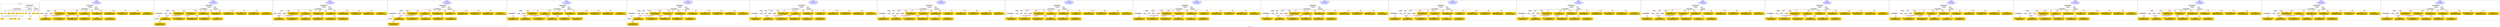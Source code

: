 digraph n0 {
fontcolor="blue"
remincross="true"
label="s07-s-13.json"
subgraph cluster_0 {
label="1-correct model"
n2[style="filled",color="white",fillcolor="lightgray",label="CulturalHeritageObject1"];
n3[shape="plaintext",style="filled",fillcolor="gold",label="dates"];
n4[style="filled",color="white",fillcolor="lightgray",label="Person1"];
n5[shape="plaintext",style="filled",fillcolor="gold",label="dimension"];
n6[shape="plaintext",style="filled",fillcolor="gold",label="technique"];
n7[shape="plaintext",style="filled",fillcolor="gold",label="credit_line"];
n8[shape="plaintext",style="filled",fillcolor="gold",label="origin"];
n9[shape="plaintext",style="filled",fillcolor="gold",label="title"];
n10[shape="plaintext",style="filled",fillcolor="gold",label="ac_id"];
n11[style="filled",color="white",fillcolor="lightgray",label="Concept1"];
n12[shape="plaintext",style="filled",fillcolor="gold",label="nationality"];
n13[shape="plaintext",style="filled",fillcolor="gold",label="birthDate"];
n14[shape="plaintext",style="filled",fillcolor="gold",label="deathDate"];
n15[shape="plaintext",style="filled",fillcolor="gold",label="name"];
n16[style="filled",color="white",fillcolor="lightgray",label="EuropeanaAggregation1"];
n17[style="filled",color="white",fillcolor="lightgray",label="WebResource1"];
n18[style="filled",color="white",fillcolor="lightgray",label="WebResource2"];
n19[shape="plaintext",style="filled",fillcolor="gold",label="image_url"];
n20[shape="plaintext",style="filled",fillcolor="gold",label="audio_url"];
n21[shape="plaintext",style="filled",fillcolor="gold",label="category"];
}
subgraph cluster_1 {
label="candidate 0\nlink coherence:1.0\nnode coherence:1.0\nconfidence:0.40572910793423894\nmapping score:0.5757192264542701\ncost:18.99984\n-precision:0.68-recall:0.68"
n23[style="filled",color="white",fillcolor="lightgray",label="CulturalHeritageObject1"];
n24[style="filled",color="white",fillcolor="lightgray",label="Person1"];
n25[style="filled",color="white",fillcolor="lightgray",label="Concept1"];
n26[style="filled",color="white",fillcolor="lightgray",label="Document1"];
n27[style="filled",color="white",fillcolor="lightgray",label="EuropeanaAggregation1"];
n28[style="filled",color="white",fillcolor="lightgray",label="WebResource1"];
n29[shape="plaintext",style="filled",fillcolor="gold",label="birthDate\n[Person,dateOfBirth,0.332]\n[Person,dateOfDeath,0.318]\n[CulturalHeritageObject,created,0.19]\n[CulturalHeritageObject,description,0.161]"];
n30[shape="plaintext",style="filled",fillcolor="gold",label="ac_id\n[CulturalHeritageObject,description,0.47]\n[Person,biographicalInformation,0.292]\n[Document,classLink,0.123]\n[WebResource,classLink,0.115]"];
n31[shape="plaintext",style="filled",fillcolor="gold",label="title\n[CulturalHeritageObject,description,0.542]\n[CulturalHeritageObject,title,0.232]\n[Concept,prefLabel,0.143]\n[Document,classLink,0.083]"];
n32[shape="plaintext",style="filled",fillcolor="gold",label="category\n[CulturalHeritageObject,description,0.339]\n[Concept,prefLabel,0.234]\n[CulturalHeritageObject,provenance,0.232]\n[CulturalHeritageObject,title,0.194]"];
n33[shape="plaintext",style="filled",fillcolor="gold",label="nationality\n[Person,countryAssociatedWithThePerson,0.774]\n[CulturalHeritageObject,provenance,0.096]\n[Concept,prefLabel,0.066]\n[Person,biographicalInformation,0.064]"];
n34[shape="plaintext",style="filled",fillcolor="gold",label="origin\n[Place,label,0.357]\n[CulturalHeritageObject,description,0.294]\n[Concept,prefLabel,0.193]\n[CulturalHeritageObject,title,0.155]"];
n35[shape="plaintext",style="filled",fillcolor="gold",label="dates\n[CulturalHeritageObject,created,0.313]\n[Person,dateOfDeath,0.268]\n[CulturalHeritageObject,description,0.259]\n[Person,dateOfBirth,0.161]"];
n36[shape="plaintext",style="filled",fillcolor="gold",label="dimension\n[CulturalHeritageObject,extent,0.61]\n[CulturalHeritageObject,description,0.206]\n[CulturalHeritageObject,provenance,0.118]\n[CulturalHeritageObject,title,0.066]"];
n37[shape="plaintext",style="filled",fillcolor="gold",label="name\n[CulturalHeritageObject,description,0.433]\n[CulturalHeritageObject,provenance,0.196]\n[CulturalHeritageObject,title,0.186]\n[Person,nameOfThePerson,0.185]"];
n38[shape="plaintext",style="filled",fillcolor="gold",label="image_url\n[WebResource,classLink,0.588]\n[Document,classLink,0.327]\n[CulturalHeritageObject,description,0.076]\n[CulturalHeritageObject,title,0.009]"];
n39[shape="plaintext",style="filled",fillcolor="gold",label="deathDate\n[CulturalHeritageObject,description,0.413]\n[CulturalHeritageObject,provenance,0.24]\n[Person,dateOfDeath,0.212]\n[Person,biographicalInformation,0.135]"];
n40[shape="plaintext",style="filled",fillcolor="gold",label="audio_url\n[WebResource,classLink,0.598]\n[Document,classLink,0.382]\n[CulturalHeritageObject,description,0.017]\n[Person,nameOfThePerson,0.002]"];
n41[shape="plaintext",style="filled",fillcolor="gold",label="credit_line\n[CulturalHeritageObject,provenance,0.496]\n[CulturalHeritageObject,description,0.265]\n[CulturalHeritageObject,title,0.175]\n[Document,classLink,0.065]"];
n42[shape="plaintext",style="filled",fillcolor="gold",label="technique\n[CulturalHeritageObject,medium,0.661]\n[CulturalHeritageObject,description,0.235]\n[CulturalHeritageObject,provenance,0.058]\n[CulturalHeritageObject,title,0.046]"];
}
subgraph cluster_2 {
label="candidate 1\nlink coherence:1.0\nnode coherence:1.0\nconfidence:0.40572910793423894\nmapping score:0.5757192264542701\ncost:19.99983\n-precision:0.65-recall:0.68"
n44[style="filled",color="white",fillcolor="lightgray",label="CulturalHeritageObject1"];
n45[style="filled",color="white",fillcolor="lightgray",label="CulturalHeritageObject2"];
n46[style="filled",color="white",fillcolor="lightgray",label="Person1"];
n47[style="filled",color="white",fillcolor="lightgray",label="Concept1"];
n48[style="filled",color="white",fillcolor="lightgray",label="Document2"];
n49[style="filled",color="white",fillcolor="lightgray",label="EuropeanaAggregation1"];
n50[style="filled",color="white",fillcolor="lightgray",label="WebResource1"];
n51[shape="plaintext",style="filled",fillcolor="gold",label="birthDate\n[Person,dateOfBirth,0.332]\n[Person,dateOfDeath,0.318]\n[CulturalHeritageObject,created,0.19]\n[CulturalHeritageObject,description,0.161]"];
n52[shape="plaintext",style="filled",fillcolor="gold",label="ac_id\n[CulturalHeritageObject,description,0.47]\n[Person,biographicalInformation,0.292]\n[Document,classLink,0.123]\n[WebResource,classLink,0.115]"];
n53[shape="plaintext",style="filled",fillcolor="gold",label="title\n[CulturalHeritageObject,description,0.542]\n[CulturalHeritageObject,title,0.232]\n[Concept,prefLabel,0.143]\n[Document,classLink,0.083]"];
n54[shape="plaintext",style="filled",fillcolor="gold",label="category\n[CulturalHeritageObject,description,0.339]\n[Concept,prefLabel,0.234]\n[CulturalHeritageObject,provenance,0.232]\n[CulturalHeritageObject,title,0.194]"];
n55[shape="plaintext",style="filled",fillcolor="gold",label="nationality\n[Person,countryAssociatedWithThePerson,0.774]\n[CulturalHeritageObject,provenance,0.096]\n[Concept,prefLabel,0.066]\n[Person,biographicalInformation,0.064]"];
n56[shape="plaintext",style="filled",fillcolor="gold",label="origin\n[Place,label,0.357]\n[CulturalHeritageObject,description,0.294]\n[Concept,prefLabel,0.193]\n[CulturalHeritageObject,title,0.155]"];
n57[shape="plaintext",style="filled",fillcolor="gold",label="dates\n[CulturalHeritageObject,created,0.313]\n[Person,dateOfDeath,0.268]\n[CulturalHeritageObject,description,0.259]\n[Person,dateOfBirth,0.161]"];
n58[shape="plaintext",style="filled",fillcolor="gold",label="dimension\n[CulturalHeritageObject,extent,0.61]\n[CulturalHeritageObject,description,0.206]\n[CulturalHeritageObject,provenance,0.118]\n[CulturalHeritageObject,title,0.066]"];
n59[shape="plaintext",style="filled",fillcolor="gold",label="audio_url\n[WebResource,classLink,0.598]\n[Document,classLink,0.382]\n[CulturalHeritageObject,description,0.017]\n[Person,nameOfThePerson,0.002]"];
n60[shape="plaintext",style="filled",fillcolor="gold",label="name\n[CulturalHeritageObject,description,0.433]\n[CulturalHeritageObject,provenance,0.196]\n[CulturalHeritageObject,title,0.186]\n[Person,nameOfThePerson,0.185]"];
n61[shape="plaintext",style="filled",fillcolor="gold",label="image_url\n[WebResource,classLink,0.588]\n[Document,classLink,0.327]\n[CulturalHeritageObject,description,0.076]\n[CulturalHeritageObject,title,0.009]"];
n62[shape="plaintext",style="filled",fillcolor="gold",label="deathDate\n[CulturalHeritageObject,description,0.413]\n[CulturalHeritageObject,provenance,0.24]\n[Person,dateOfDeath,0.212]\n[Person,biographicalInformation,0.135]"];
n63[shape="plaintext",style="filled",fillcolor="gold",label="credit_line\n[CulturalHeritageObject,provenance,0.496]\n[CulturalHeritageObject,description,0.265]\n[CulturalHeritageObject,title,0.175]\n[Document,classLink,0.065]"];
n64[shape="plaintext",style="filled",fillcolor="gold",label="technique\n[CulturalHeritageObject,medium,0.661]\n[CulturalHeritageObject,description,0.235]\n[CulturalHeritageObject,provenance,0.058]\n[CulturalHeritageObject,title,0.046]"];
}
subgraph cluster_3 {
label="candidate 10\nlink coherence:1.0\nnode coherence:1.0\nconfidence:0.37415605142543246\nmapping score:0.565194874284668\ncost:18.99984\n-precision:0.63-recall:0.63"
n66[style="filled",color="white",fillcolor="lightgray",label="CulturalHeritageObject1"];
n67[style="filled",color="white",fillcolor="lightgray",label="Person1"];
n68[style="filled",color="white",fillcolor="lightgray",label="Concept1"];
n69[style="filled",color="white",fillcolor="lightgray",label="Document1"];
n70[style="filled",color="white",fillcolor="lightgray",label="EuropeanaAggregation1"];
n71[style="filled",color="white",fillcolor="lightgray",label="WebResource1"];
n72[shape="plaintext",style="filled",fillcolor="gold",label="birthDate\n[Person,dateOfBirth,0.332]\n[Person,dateOfDeath,0.318]\n[CulturalHeritageObject,created,0.19]\n[CulturalHeritageObject,description,0.161]"];
n73[shape="plaintext",style="filled",fillcolor="gold",label="title\n[CulturalHeritageObject,description,0.542]\n[CulturalHeritageObject,title,0.232]\n[Concept,prefLabel,0.143]\n[Document,classLink,0.083]"];
n74[shape="plaintext",style="filled",fillcolor="gold",label="origin\n[Place,label,0.357]\n[CulturalHeritageObject,description,0.294]\n[Concept,prefLabel,0.193]\n[CulturalHeritageObject,title,0.155]"];
n75[shape="plaintext",style="filled",fillcolor="gold",label="name\n[CulturalHeritageObject,description,0.433]\n[CulturalHeritageObject,provenance,0.196]\n[CulturalHeritageObject,title,0.186]\n[Person,nameOfThePerson,0.185]"];
n76[shape="plaintext",style="filled",fillcolor="gold",label="nationality\n[Person,countryAssociatedWithThePerson,0.774]\n[CulturalHeritageObject,provenance,0.096]\n[Concept,prefLabel,0.066]\n[Person,biographicalInformation,0.064]"];
n77[shape="plaintext",style="filled",fillcolor="gold",label="category\n[CulturalHeritageObject,description,0.339]\n[Concept,prefLabel,0.234]\n[CulturalHeritageObject,provenance,0.232]\n[CulturalHeritageObject,title,0.194]"];
n78[shape="plaintext",style="filled",fillcolor="gold",label="dates\n[CulturalHeritageObject,created,0.313]\n[Person,dateOfDeath,0.268]\n[CulturalHeritageObject,description,0.259]\n[Person,dateOfBirth,0.161]"];
n79[shape="plaintext",style="filled",fillcolor="gold",label="dimension\n[CulturalHeritageObject,extent,0.61]\n[CulturalHeritageObject,description,0.206]\n[CulturalHeritageObject,provenance,0.118]\n[CulturalHeritageObject,title,0.066]"];
n80[shape="plaintext",style="filled",fillcolor="gold",label="audio_url\n[WebResource,classLink,0.598]\n[Document,classLink,0.382]\n[CulturalHeritageObject,description,0.017]\n[Person,nameOfThePerson,0.002]"];
n81[shape="plaintext",style="filled",fillcolor="gold",label="image_url\n[WebResource,classLink,0.588]\n[Document,classLink,0.327]\n[CulturalHeritageObject,description,0.076]\n[CulturalHeritageObject,title,0.009]"];
n82[shape="plaintext",style="filled",fillcolor="gold",label="deathDate\n[CulturalHeritageObject,description,0.413]\n[CulturalHeritageObject,provenance,0.24]\n[Person,dateOfDeath,0.212]\n[Person,biographicalInformation,0.135]"];
n83[shape="plaintext",style="filled",fillcolor="gold",label="ac_id\n[CulturalHeritageObject,description,0.47]\n[Person,biographicalInformation,0.292]\n[Document,classLink,0.123]\n[WebResource,classLink,0.115]"];
n84[shape="plaintext",style="filled",fillcolor="gold",label="credit_line\n[CulturalHeritageObject,provenance,0.496]\n[CulturalHeritageObject,description,0.265]\n[CulturalHeritageObject,title,0.175]\n[Document,classLink,0.065]"];
n85[shape="plaintext",style="filled",fillcolor="gold",label="technique\n[CulturalHeritageObject,medium,0.661]\n[CulturalHeritageObject,description,0.235]\n[CulturalHeritageObject,provenance,0.058]\n[CulturalHeritageObject,title,0.046]"];
}
subgraph cluster_4 {
label="candidate 11\nlink coherence:1.0\nnode coherence:1.0\nconfidence:0.37415605142543246\nmapping score:0.565194874284668\ncost:19.99983\n-precision:0.6-recall:0.63"
n87[style="filled",color="white",fillcolor="lightgray",label="CulturalHeritageObject1"];
n88[style="filled",color="white",fillcolor="lightgray",label="CulturalHeritageObject2"];
n89[style="filled",color="white",fillcolor="lightgray",label="Person1"];
n90[style="filled",color="white",fillcolor="lightgray",label="Concept1"];
n91[style="filled",color="white",fillcolor="lightgray",label="Document2"];
n92[style="filled",color="white",fillcolor="lightgray",label="EuropeanaAggregation1"];
n93[style="filled",color="white",fillcolor="lightgray",label="WebResource1"];
n94[shape="plaintext",style="filled",fillcolor="gold",label="birthDate\n[Person,dateOfBirth,0.332]\n[Person,dateOfDeath,0.318]\n[CulturalHeritageObject,created,0.19]\n[CulturalHeritageObject,description,0.161]"];
n95[shape="plaintext",style="filled",fillcolor="gold",label="title\n[CulturalHeritageObject,description,0.542]\n[CulturalHeritageObject,title,0.232]\n[Concept,prefLabel,0.143]\n[Document,classLink,0.083]"];
n96[shape="plaintext",style="filled",fillcolor="gold",label="origin\n[Place,label,0.357]\n[CulturalHeritageObject,description,0.294]\n[Concept,prefLabel,0.193]\n[CulturalHeritageObject,title,0.155]"];
n97[shape="plaintext",style="filled",fillcolor="gold",label="name\n[CulturalHeritageObject,description,0.433]\n[CulturalHeritageObject,provenance,0.196]\n[CulturalHeritageObject,title,0.186]\n[Person,nameOfThePerson,0.185]"];
n98[shape="plaintext",style="filled",fillcolor="gold",label="nationality\n[Person,countryAssociatedWithThePerson,0.774]\n[CulturalHeritageObject,provenance,0.096]\n[Concept,prefLabel,0.066]\n[Person,biographicalInformation,0.064]"];
n99[shape="plaintext",style="filled",fillcolor="gold",label="category\n[CulturalHeritageObject,description,0.339]\n[Concept,prefLabel,0.234]\n[CulturalHeritageObject,provenance,0.232]\n[CulturalHeritageObject,title,0.194]"];
n100[shape="plaintext",style="filled",fillcolor="gold",label="dates\n[CulturalHeritageObject,created,0.313]\n[Person,dateOfDeath,0.268]\n[CulturalHeritageObject,description,0.259]\n[Person,dateOfBirth,0.161]"];
n101[shape="plaintext",style="filled",fillcolor="gold",label="dimension\n[CulturalHeritageObject,extent,0.61]\n[CulturalHeritageObject,description,0.206]\n[CulturalHeritageObject,provenance,0.118]\n[CulturalHeritageObject,title,0.066]"];
n102[shape="plaintext",style="filled",fillcolor="gold",label="ac_id\n[CulturalHeritageObject,description,0.47]\n[Person,biographicalInformation,0.292]\n[Document,classLink,0.123]\n[WebResource,classLink,0.115]"];
n103[shape="plaintext",style="filled",fillcolor="gold",label="audio_url\n[WebResource,classLink,0.598]\n[Document,classLink,0.382]\n[CulturalHeritageObject,description,0.017]\n[Person,nameOfThePerson,0.002]"];
n104[shape="plaintext",style="filled",fillcolor="gold",label="image_url\n[WebResource,classLink,0.588]\n[Document,classLink,0.327]\n[CulturalHeritageObject,description,0.076]\n[CulturalHeritageObject,title,0.009]"];
n105[shape="plaintext",style="filled",fillcolor="gold",label="deathDate\n[CulturalHeritageObject,description,0.413]\n[CulturalHeritageObject,provenance,0.24]\n[Person,dateOfDeath,0.212]\n[Person,biographicalInformation,0.135]"];
n106[shape="plaintext",style="filled",fillcolor="gold",label="credit_line\n[CulturalHeritageObject,provenance,0.496]\n[CulturalHeritageObject,description,0.265]\n[CulturalHeritageObject,title,0.175]\n[Document,classLink,0.065]"];
n107[shape="plaintext",style="filled",fillcolor="gold",label="technique\n[CulturalHeritageObject,medium,0.661]\n[CulturalHeritageObject,description,0.235]\n[CulturalHeritageObject,provenance,0.058]\n[CulturalHeritageObject,title,0.046]"];
}
subgraph cluster_5 {
label="candidate 12\nlink coherence:1.0\nnode coherence:1.0\nconfidence:0.37129312831008726\nmapping score:0.5642405665795529\ncost:18.99985\n-precision:0.58-recall:0.58"
n109[style="filled",color="white",fillcolor="lightgray",label="CulturalHeritageObject1"];
n110[style="filled",color="white",fillcolor="lightgray",label="CulturalHeritageObject2"];
n111[style="filled",color="white",fillcolor="lightgray",label="Person1"];
n112[style="filled",color="white",fillcolor="lightgray",label="Document1"];
n113[style="filled",color="white",fillcolor="lightgray",label="EuropeanaAggregation1"];
n114[style="filled",color="white",fillcolor="lightgray",label="WebResource1"];
n115[shape="plaintext",style="filled",fillcolor="gold",label="birthDate\n[Person,dateOfBirth,0.332]\n[Person,dateOfDeath,0.318]\n[CulturalHeritageObject,created,0.19]\n[CulturalHeritageObject,description,0.161]"];
n116[shape="plaintext",style="filled",fillcolor="gold",label="title\n[CulturalHeritageObject,description,0.542]\n[CulturalHeritageObject,title,0.232]\n[Concept,prefLabel,0.143]\n[Document,classLink,0.083]"];
n117[shape="plaintext",style="filled",fillcolor="gold",label="origin\n[Place,label,0.357]\n[CulturalHeritageObject,description,0.294]\n[Concept,prefLabel,0.193]\n[CulturalHeritageObject,title,0.155]"];
n118[shape="plaintext",style="filled",fillcolor="gold",label="name\n[CulturalHeritageObject,description,0.433]\n[CulturalHeritageObject,provenance,0.196]\n[CulturalHeritageObject,title,0.186]\n[Person,nameOfThePerson,0.185]"];
n119[shape="plaintext",style="filled",fillcolor="gold",label="nationality\n[Person,countryAssociatedWithThePerson,0.774]\n[CulturalHeritageObject,provenance,0.096]\n[Concept,prefLabel,0.066]\n[Person,biographicalInformation,0.064]"];
n120[shape="plaintext",style="filled",fillcolor="gold",label="dates\n[CulturalHeritageObject,created,0.313]\n[Person,dateOfDeath,0.268]\n[CulturalHeritageObject,description,0.259]\n[Person,dateOfBirth,0.161]"];
n121[shape="plaintext",style="filled",fillcolor="gold",label="dimension\n[CulturalHeritageObject,extent,0.61]\n[CulturalHeritageObject,description,0.206]\n[CulturalHeritageObject,provenance,0.118]\n[CulturalHeritageObject,title,0.066]"];
n122[shape="plaintext",style="filled",fillcolor="gold",label="audio_url\n[WebResource,classLink,0.598]\n[Document,classLink,0.382]\n[CulturalHeritageObject,description,0.017]\n[Person,nameOfThePerson,0.002]"];
n123[shape="plaintext",style="filled",fillcolor="gold",label="image_url\n[WebResource,classLink,0.588]\n[Document,classLink,0.327]\n[CulturalHeritageObject,description,0.076]\n[CulturalHeritageObject,title,0.009]"];
n124[shape="plaintext",style="filled",fillcolor="gold",label="category\n[CulturalHeritageObject,description,0.339]\n[Concept,prefLabel,0.234]\n[CulturalHeritageObject,provenance,0.232]\n[CulturalHeritageObject,title,0.194]"];
n125[shape="plaintext",style="filled",fillcolor="gold",label="deathDate\n[CulturalHeritageObject,description,0.413]\n[CulturalHeritageObject,provenance,0.24]\n[Person,dateOfDeath,0.212]\n[Person,biographicalInformation,0.135]"];
n126[shape="plaintext",style="filled",fillcolor="gold",label="ac_id\n[CulturalHeritageObject,description,0.47]\n[Person,biographicalInformation,0.292]\n[Document,classLink,0.123]\n[WebResource,classLink,0.115]"];
n127[shape="plaintext",style="filled",fillcolor="gold",label="credit_line\n[CulturalHeritageObject,provenance,0.496]\n[CulturalHeritageObject,description,0.265]\n[CulturalHeritageObject,title,0.175]\n[Document,classLink,0.065]"];
n128[shape="plaintext",style="filled",fillcolor="gold",label="technique\n[CulturalHeritageObject,medium,0.661]\n[CulturalHeritageObject,description,0.235]\n[CulturalHeritageObject,provenance,0.058]\n[CulturalHeritageObject,title,0.046]"];
}
subgraph cluster_6 {
label="candidate 13\nlink coherence:0.9523809523809523\nnode coherence:1.0\nconfidence:0.40572910793423894\nmapping score:0.5757192264542701\ncost:20.99983\n-precision:0.62-recall:0.68"
n130[style="filled",color="white",fillcolor="lightgray",label="CulturalHeritageObject1"];
n131[style="filled",color="white",fillcolor="lightgray",label="CulturalHeritageObject2"];
n132[style="filled",color="white",fillcolor="lightgray",label="Person1"];
n133[style="filled",color="white",fillcolor="lightgray",label="Place1"];
n134[style="filled",color="white",fillcolor="lightgray",label="Concept1"];
n135[style="filled",color="white",fillcolor="lightgray",label="Document2"];
n136[style="filled",color="white",fillcolor="lightgray",label="EuropeanaAggregation1"];
n137[style="filled",color="white",fillcolor="lightgray",label="WebResource1"];
n138[shape="plaintext",style="filled",fillcolor="gold",label="birthDate\n[Person,dateOfBirth,0.332]\n[Person,dateOfDeath,0.318]\n[CulturalHeritageObject,created,0.19]\n[CulturalHeritageObject,description,0.161]"];
n139[shape="plaintext",style="filled",fillcolor="gold",label="ac_id\n[CulturalHeritageObject,description,0.47]\n[Person,biographicalInformation,0.292]\n[Document,classLink,0.123]\n[WebResource,classLink,0.115]"];
n140[shape="plaintext",style="filled",fillcolor="gold",label="title\n[CulturalHeritageObject,description,0.542]\n[CulturalHeritageObject,title,0.232]\n[Concept,prefLabel,0.143]\n[Document,classLink,0.083]"];
n141[shape="plaintext",style="filled",fillcolor="gold",label="category\n[CulturalHeritageObject,description,0.339]\n[Concept,prefLabel,0.234]\n[CulturalHeritageObject,provenance,0.232]\n[CulturalHeritageObject,title,0.194]"];
n142[shape="plaintext",style="filled",fillcolor="gold",label="nationality\n[Person,countryAssociatedWithThePerson,0.774]\n[CulturalHeritageObject,provenance,0.096]\n[Concept,prefLabel,0.066]\n[Person,biographicalInformation,0.064]"];
n143[shape="plaintext",style="filled",fillcolor="gold",label="origin\n[Place,label,0.357]\n[CulturalHeritageObject,description,0.294]\n[Concept,prefLabel,0.193]\n[CulturalHeritageObject,title,0.155]"];
n144[shape="plaintext",style="filled",fillcolor="gold",label="dates\n[CulturalHeritageObject,created,0.313]\n[Person,dateOfDeath,0.268]\n[CulturalHeritageObject,description,0.259]\n[Person,dateOfBirth,0.161]"];
n145[shape="plaintext",style="filled",fillcolor="gold",label="dimension\n[CulturalHeritageObject,extent,0.61]\n[CulturalHeritageObject,description,0.206]\n[CulturalHeritageObject,provenance,0.118]\n[CulturalHeritageObject,title,0.066]"];
n146[shape="plaintext",style="filled",fillcolor="gold",label="audio_url\n[WebResource,classLink,0.598]\n[Document,classLink,0.382]\n[CulturalHeritageObject,description,0.017]\n[Person,nameOfThePerson,0.002]"];
n147[shape="plaintext",style="filled",fillcolor="gold",label="name\n[CulturalHeritageObject,description,0.433]\n[CulturalHeritageObject,provenance,0.196]\n[CulturalHeritageObject,title,0.186]\n[Person,nameOfThePerson,0.185]"];
n148[shape="plaintext",style="filled",fillcolor="gold",label="image_url\n[WebResource,classLink,0.588]\n[Document,classLink,0.327]\n[CulturalHeritageObject,description,0.076]\n[CulturalHeritageObject,title,0.009]"];
n149[shape="plaintext",style="filled",fillcolor="gold",label="deathDate\n[CulturalHeritageObject,description,0.413]\n[CulturalHeritageObject,provenance,0.24]\n[Person,dateOfDeath,0.212]\n[Person,biographicalInformation,0.135]"];
n150[shape="plaintext",style="filled",fillcolor="gold",label="credit_line\n[CulturalHeritageObject,provenance,0.496]\n[CulturalHeritageObject,description,0.265]\n[CulturalHeritageObject,title,0.175]\n[Document,classLink,0.065]"];
n151[shape="plaintext",style="filled",fillcolor="gold",label="technique\n[CulturalHeritageObject,medium,0.661]\n[CulturalHeritageObject,description,0.235]\n[CulturalHeritageObject,provenance,0.058]\n[CulturalHeritageObject,title,0.046]"];
}
subgraph cluster_7 {
label="candidate 14\nlink coherence:0.9523809523809523\nnode coherence:1.0\nconfidence:0.4051104777724186\nmapping score:0.5636082544955681\ncost:20.99983\n-precision:0.57-recall:0.63"
n153[style="filled",color="white",fillcolor="lightgray",label="CulturalHeritageObject1"];
n154[style="filled",color="white",fillcolor="lightgray",label="CulturalHeritageObject2"];
n155[style="filled",color="white",fillcolor="lightgray",label="Person1"];
n156[style="filled",color="white",fillcolor="lightgray",label="Place1"];
n157[style="filled",color="white",fillcolor="lightgray",label="Concept1"];
n158[style="filled",color="white",fillcolor="lightgray",label="Document1"];
n159[style="filled",color="white",fillcolor="lightgray",label="EuropeanaAggregation1"];
n160[style="filled",color="white",fillcolor="lightgray",label="WebResource1"];
n161[shape="plaintext",style="filled",fillcolor="gold",label="birthDate\n[Person,dateOfBirth,0.332]\n[Person,dateOfDeath,0.318]\n[CulturalHeritageObject,created,0.19]\n[CulturalHeritageObject,description,0.161]"];
n162[shape="plaintext",style="filled",fillcolor="gold",label="ac_id\n[CulturalHeritageObject,description,0.47]\n[Person,biographicalInformation,0.292]\n[Document,classLink,0.123]\n[WebResource,classLink,0.115]"];
n163[shape="plaintext",style="filled",fillcolor="gold",label="origin\n[Place,label,0.357]\n[CulturalHeritageObject,description,0.294]\n[Concept,prefLabel,0.193]\n[CulturalHeritageObject,title,0.155]"];
n164[shape="plaintext",style="filled",fillcolor="gold",label="deathDate\n[CulturalHeritageObject,description,0.413]\n[CulturalHeritageObject,provenance,0.24]\n[Person,dateOfDeath,0.212]\n[Person,biographicalInformation,0.135]"];
n165[shape="plaintext",style="filled",fillcolor="gold",label="nationality\n[Person,countryAssociatedWithThePerson,0.774]\n[CulturalHeritageObject,provenance,0.096]\n[Concept,prefLabel,0.066]\n[Person,biographicalInformation,0.064]"];
n166[shape="plaintext",style="filled",fillcolor="gold",label="category\n[CulturalHeritageObject,description,0.339]\n[Concept,prefLabel,0.234]\n[CulturalHeritageObject,provenance,0.232]\n[CulturalHeritageObject,title,0.194]"];
n167[shape="plaintext",style="filled",fillcolor="gold",label="dates\n[CulturalHeritageObject,created,0.313]\n[Person,dateOfDeath,0.268]\n[CulturalHeritageObject,description,0.259]\n[Person,dateOfBirth,0.161]"];
n168[shape="plaintext",style="filled",fillcolor="gold",label="dimension\n[CulturalHeritageObject,extent,0.61]\n[CulturalHeritageObject,description,0.206]\n[CulturalHeritageObject,provenance,0.118]\n[CulturalHeritageObject,title,0.066]"];
n169[shape="plaintext",style="filled",fillcolor="gold",label="name\n[CulturalHeritageObject,description,0.433]\n[CulturalHeritageObject,provenance,0.196]\n[CulturalHeritageObject,title,0.186]\n[Person,nameOfThePerson,0.185]"];
n170[shape="plaintext",style="filled",fillcolor="gold",label="image_url\n[WebResource,classLink,0.588]\n[Document,classLink,0.327]\n[CulturalHeritageObject,description,0.076]\n[CulturalHeritageObject,title,0.009]"];
n171[shape="plaintext",style="filled",fillcolor="gold",label="title\n[CulturalHeritageObject,description,0.542]\n[CulturalHeritageObject,title,0.232]\n[Concept,prefLabel,0.143]\n[Document,classLink,0.083]"];
n172[shape="plaintext",style="filled",fillcolor="gold",label="audio_url\n[WebResource,classLink,0.598]\n[Document,classLink,0.382]\n[CulturalHeritageObject,description,0.017]\n[Person,nameOfThePerson,0.002]"];
n173[shape="plaintext",style="filled",fillcolor="gold",label="credit_line\n[CulturalHeritageObject,provenance,0.496]\n[CulturalHeritageObject,description,0.265]\n[CulturalHeritageObject,title,0.175]\n[Document,classLink,0.065]"];
n174[shape="plaintext",style="filled",fillcolor="gold",label="technique\n[CulturalHeritageObject,medium,0.661]\n[CulturalHeritageObject,description,0.235]\n[CulturalHeritageObject,provenance,0.058]\n[CulturalHeritageObject,title,0.046]"];
}
subgraph cluster_8 {
label="candidate 15\nlink coherence:0.9523809523809523\nnode coherence:1.0\nconfidence:0.404961624561194\nmapping score:0.5635586367584932\ncost:20.99983\n-precision:0.57-recall:0.63"
n176[style="filled",color="white",fillcolor="lightgray",label="CulturalHeritageObject1"];
n177[style="filled",color="white",fillcolor="lightgray",label="CulturalHeritageObject2"];
n178[style="filled",color="white",fillcolor="lightgray",label="Person1"];
n179[style="filled",color="white",fillcolor="lightgray",label="Place1"];
n180[style="filled",color="white",fillcolor="lightgray",label="Concept1"];
n181[style="filled",color="white",fillcolor="lightgray",label="Document1"];
n182[style="filled",color="white",fillcolor="lightgray",label="EuropeanaAggregation1"];
n183[style="filled",color="white",fillcolor="lightgray",label="WebResource1"];
n184[shape="plaintext",style="filled",fillcolor="gold",label="birthDate\n[Person,dateOfBirth,0.332]\n[Person,dateOfDeath,0.318]\n[CulturalHeritageObject,created,0.19]\n[CulturalHeritageObject,description,0.161]"];
n185[shape="plaintext",style="filled",fillcolor="gold",label="ac_id\n[CulturalHeritageObject,description,0.47]\n[Person,biographicalInformation,0.292]\n[Document,classLink,0.123]\n[WebResource,classLink,0.115]"];
n186[shape="plaintext",style="filled",fillcolor="gold",label="title\n[CulturalHeritageObject,description,0.542]\n[CulturalHeritageObject,title,0.232]\n[Concept,prefLabel,0.143]\n[Document,classLink,0.083]"];
n187[shape="plaintext",style="filled",fillcolor="gold",label="deathDate\n[CulturalHeritageObject,description,0.413]\n[CulturalHeritageObject,provenance,0.24]\n[Person,dateOfDeath,0.212]\n[Person,biographicalInformation,0.135]"];
n188[shape="plaintext",style="filled",fillcolor="gold",label="nationality\n[Person,countryAssociatedWithThePerson,0.774]\n[CulturalHeritageObject,provenance,0.096]\n[Concept,prefLabel,0.066]\n[Person,biographicalInformation,0.064]"];
n189[shape="plaintext",style="filled",fillcolor="gold",label="origin\n[Place,label,0.357]\n[CulturalHeritageObject,description,0.294]\n[Concept,prefLabel,0.193]\n[CulturalHeritageObject,title,0.155]"];
n190[shape="plaintext",style="filled",fillcolor="gold",label="dates\n[CulturalHeritageObject,created,0.313]\n[Person,dateOfDeath,0.268]\n[CulturalHeritageObject,description,0.259]\n[Person,dateOfBirth,0.161]"];
n191[shape="plaintext",style="filled",fillcolor="gold",label="dimension\n[CulturalHeritageObject,extent,0.61]\n[CulturalHeritageObject,description,0.206]\n[CulturalHeritageObject,provenance,0.118]\n[CulturalHeritageObject,title,0.066]"];
n192[shape="plaintext",style="filled",fillcolor="gold",label="name\n[CulturalHeritageObject,description,0.433]\n[CulturalHeritageObject,provenance,0.196]\n[CulturalHeritageObject,title,0.186]\n[Person,nameOfThePerson,0.185]"];
n193[shape="plaintext",style="filled",fillcolor="gold",label="image_url\n[WebResource,classLink,0.588]\n[Document,classLink,0.327]\n[CulturalHeritageObject,description,0.076]\n[CulturalHeritageObject,title,0.009]"];
n194[shape="plaintext",style="filled",fillcolor="gold",label="category\n[CulturalHeritageObject,description,0.339]\n[Concept,prefLabel,0.234]\n[CulturalHeritageObject,provenance,0.232]\n[CulturalHeritageObject,title,0.194]"];
n195[shape="plaintext",style="filled",fillcolor="gold",label="audio_url\n[WebResource,classLink,0.598]\n[Document,classLink,0.382]\n[CulturalHeritageObject,description,0.017]\n[Person,nameOfThePerson,0.002]"];
n196[shape="plaintext",style="filled",fillcolor="gold",label="credit_line\n[CulturalHeritageObject,provenance,0.496]\n[CulturalHeritageObject,description,0.265]\n[CulturalHeritageObject,title,0.175]\n[Document,classLink,0.065]"];
n197[shape="plaintext",style="filled",fillcolor="gold",label="technique\n[CulturalHeritageObject,medium,0.661]\n[CulturalHeritageObject,description,0.235]\n[CulturalHeritageObject,provenance,0.058]\n[CulturalHeritageObject,title,0.046]"];
}
subgraph cluster_9 {
label="candidate 16\nlink coherence:0.9523809523809523\nnode coherence:1.0\nconfidence:0.4041282623313873\nmapping score:0.5632808493485576\ncost:20.99983\n-precision:0.52-recall:0.58"
n199[style="filled",color="white",fillcolor="lightgray",label="CulturalHeritageObject1"];
n200[style="filled",color="white",fillcolor="lightgray",label="CulturalHeritageObject2"];
n201[style="filled",color="white",fillcolor="lightgray",label="Person1"];
n202[style="filled",color="white",fillcolor="lightgray",label="Place1"];
n203[style="filled",color="white",fillcolor="lightgray",label="Concept1"];
n204[style="filled",color="white",fillcolor="lightgray",label="Document1"];
n205[style="filled",color="white",fillcolor="lightgray",label="EuropeanaAggregation1"];
n206[style="filled",color="white",fillcolor="lightgray",label="WebResource1"];
n207[shape="plaintext",style="filled",fillcolor="gold",label="ac_id\n[CulturalHeritageObject,description,0.47]\n[Person,biographicalInformation,0.292]\n[Document,classLink,0.123]\n[WebResource,classLink,0.115]"];
n208[shape="plaintext",style="filled",fillcolor="gold",label="origin\n[Place,label,0.357]\n[CulturalHeritageObject,description,0.294]\n[Concept,prefLabel,0.193]\n[CulturalHeritageObject,title,0.155]"];
n209[shape="plaintext",style="filled",fillcolor="gold",label="deathDate\n[CulturalHeritageObject,description,0.413]\n[CulturalHeritageObject,provenance,0.24]\n[Person,dateOfDeath,0.212]\n[Person,biographicalInformation,0.135]"];
n210[shape="plaintext",style="filled",fillcolor="gold",label="nationality\n[Person,countryAssociatedWithThePerson,0.774]\n[CulturalHeritageObject,provenance,0.096]\n[Concept,prefLabel,0.066]\n[Person,biographicalInformation,0.064]"];
n211[shape="plaintext",style="filled",fillcolor="gold",label="category\n[CulturalHeritageObject,description,0.339]\n[Concept,prefLabel,0.234]\n[CulturalHeritageObject,provenance,0.232]\n[CulturalHeritageObject,title,0.194]"];
n212[shape="plaintext",style="filled",fillcolor="gold",label="dates\n[CulturalHeritageObject,created,0.313]\n[Person,dateOfDeath,0.268]\n[CulturalHeritageObject,description,0.259]\n[Person,dateOfBirth,0.161]"];
n213[shape="plaintext",style="filled",fillcolor="gold",label="dimension\n[CulturalHeritageObject,extent,0.61]\n[CulturalHeritageObject,description,0.206]\n[CulturalHeritageObject,provenance,0.118]\n[CulturalHeritageObject,title,0.066]"];
n214[shape="plaintext",style="filled",fillcolor="gold",label="name\n[CulturalHeritageObject,description,0.433]\n[CulturalHeritageObject,provenance,0.196]\n[CulturalHeritageObject,title,0.186]\n[Person,nameOfThePerson,0.185]"];
n215[shape="plaintext",style="filled",fillcolor="gold",label="image_url\n[WebResource,classLink,0.588]\n[Document,classLink,0.327]\n[CulturalHeritageObject,description,0.076]\n[CulturalHeritageObject,title,0.009]"];
n216[shape="plaintext",style="filled",fillcolor="gold",label="title\n[CulturalHeritageObject,description,0.542]\n[CulturalHeritageObject,title,0.232]\n[Concept,prefLabel,0.143]\n[Document,classLink,0.083]"];
n217[shape="plaintext",style="filled",fillcolor="gold",label="birthDate\n[Person,dateOfBirth,0.332]\n[Person,dateOfDeath,0.318]\n[CulturalHeritageObject,created,0.19]\n[CulturalHeritageObject,description,0.161]"];
n218[shape="plaintext",style="filled",fillcolor="gold",label="audio_url\n[WebResource,classLink,0.598]\n[Document,classLink,0.382]\n[CulturalHeritageObject,description,0.017]\n[Person,nameOfThePerson,0.002]"];
n219[shape="plaintext",style="filled",fillcolor="gold",label="credit_line\n[CulturalHeritageObject,provenance,0.496]\n[CulturalHeritageObject,description,0.265]\n[CulturalHeritageObject,title,0.175]\n[Document,classLink,0.065]"];
n220[shape="plaintext",style="filled",fillcolor="gold",label="technique\n[CulturalHeritageObject,medium,0.661]\n[CulturalHeritageObject,description,0.235]\n[CulturalHeritageObject,provenance,0.058]\n[CulturalHeritageObject,title,0.046]"];
}
subgraph cluster_10 {
label="candidate 17\nlink coherence:0.9523809523809523\nnode coherence:1.0\nconfidence:0.4039794091201627\nmapping score:0.5632312316114828\ncost:20.99983\n-precision:0.52-recall:0.58"
n222[style="filled",color="white",fillcolor="lightgray",label="CulturalHeritageObject1"];
n223[style="filled",color="white",fillcolor="lightgray",label="CulturalHeritageObject2"];
n224[style="filled",color="white",fillcolor="lightgray",label="Person1"];
n225[style="filled",color="white",fillcolor="lightgray",label="Place1"];
n226[style="filled",color="white",fillcolor="lightgray",label="Concept1"];
n227[style="filled",color="white",fillcolor="lightgray",label="Document1"];
n228[style="filled",color="white",fillcolor="lightgray",label="EuropeanaAggregation1"];
n229[style="filled",color="white",fillcolor="lightgray",label="WebResource1"];
n230[shape="plaintext",style="filled",fillcolor="gold",label="ac_id\n[CulturalHeritageObject,description,0.47]\n[Person,biographicalInformation,0.292]\n[Document,classLink,0.123]\n[WebResource,classLink,0.115]"];
n231[shape="plaintext",style="filled",fillcolor="gold",label="title\n[CulturalHeritageObject,description,0.542]\n[CulturalHeritageObject,title,0.232]\n[Concept,prefLabel,0.143]\n[Document,classLink,0.083]"];
n232[shape="plaintext",style="filled",fillcolor="gold",label="deathDate\n[CulturalHeritageObject,description,0.413]\n[CulturalHeritageObject,provenance,0.24]\n[Person,dateOfDeath,0.212]\n[Person,biographicalInformation,0.135]"];
n233[shape="plaintext",style="filled",fillcolor="gold",label="nationality\n[Person,countryAssociatedWithThePerson,0.774]\n[CulturalHeritageObject,provenance,0.096]\n[Concept,prefLabel,0.066]\n[Person,biographicalInformation,0.064]"];
n234[shape="plaintext",style="filled",fillcolor="gold",label="origin\n[Place,label,0.357]\n[CulturalHeritageObject,description,0.294]\n[Concept,prefLabel,0.193]\n[CulturalHeritageObject,title,0.155]"];
n235[shape="plaintext",style="filled",fillcolor="gold",label="dates\n[CulturalHeritageObject,created,0.313]\n[Person,dateOfDeath,0.268]\n[CulturalHeritageObject,description,0.259]\n[Person,dateOfBirth,0.161]"];
n236[shape="plaintext",style="filled",fillcolor="gold",label="dimension\n[CulturalHeritageObject,extent,0.61]\n[CulturalHeritageObject,description,0.206]\n[CulturalHeritageObject,provenance,0.118]\n[CulturalHeritageObject,title,0.066]"];
n237[shape="plaintext",style="filled",fillcolor="gold",label="name\n[CulturalHeritageObject,description,0.433]\n[CulturalHeritageObject,provenance,0.196]\n[CulturalHeritageObject,title,0.186]\n[Person,nameOfThePerson,0.185]"];
n238[shape="plaintext",style="filled",fillcolor="gold",label="image_url\n[WebResource,classLink,0.588]\n[Document,classLink,0.327]\n[CulturalHeritageObject,description,0.076]\n[CulturalHeritageObject,title,0.009]"];
n239[shape="plaintext",style="filled",fillcolor="gold",label="category\n[CulturalHeritageObject,description,0.339]\n[Concept,prefLabel,0.234]\n[CulturalHeritageObject,provenance,0.232]\n[CulturalHeritageObject,title,0.194]"];
n240[shape="plaintext",style="filled",fillcolor="gold",label="birthDate\n[Person,dateOfBirth,0.332]\n[Person,dateOfDeath,0.318]\n[CulturalHeritageObject,created,0.19]\n[CulturalHeritageObject,description,0.161]"];
n241[shape="plaintext",style="filled",fillcolor="gold",label="audio_url\n[WebResource,classLink,0.598]\n[Document,classLink,0.382]\n[CulturalHeritageObject,description,0.017]\n[Person,nameOfThePerson,0.002]"];
n242[shape="plaintext",style="filled",fillcolor="gold",label="credit_line\n[CulturalHeritageObject,provenance,0.496]\n[CulturalHeritageObject,description,0.265]\n[CulturalHeritageObject,title,0.175]\n[Document,classLink,0.065]"];
n243[shape="plaintext",style="filled",fillcolor="gold",label="technique\n[CulturalHeritageObject,medium,0.661]\n[CulturalHeritageObject,description,0.235]\n[CulturalHeritageObject,provenance,0.058]\n[CulturalHeritageObject,title,0.046]"];
}
subgraph cluster_11 {
label="candidate 18\nlink coherence:0.9523809523809523\nnode coherence:1.0\nconfidence:0.4039704995695054\nmapping score:0.5632282617612637\ncost:20.99983\n-precision:0.57-recall:0.63"
n245[style="filled",color="white",fillcolor="lightgray",label="CulturalHeritageObject1"];
n246[style="filled",color="white",fillcolor="lightgray",label="CulturalHeritageObject2"];
n247[style="filled",color="white",fillcolor="lightgray",label="Person1"];
n248[style="filled",color="white",fillcolor="lightgray",label="Place1"];
n249[style="filled",color="white",fillcolor="lightgray",label="Concept1"];
n250[style="filled",color="white",fillcolor="lightgray",label="Document1"];
n251[style="filled",color="white",fillcolor="lightgray",label="EuropeanaAggregation1"];
n252[style="filled",color="white",fillcolor="lightgray",label="WebResource1"];
n253[shape="plaintext",style="filled",fillcolor="gold",label="birthDate\n[Person,dateOfBirth,0.332]\n[Person,dateOfDeath,0.318]\n[CulturalHeritageObject,created,0.19]\n[CulturalHeritageObject,description,0.161]"];
n254[shape="plaintext",style="filled",fillcolor="gold",label="ac_id\n[CulturalHeritageObject,description,0.47]\n[Person,biographicalInformation,0.292]\n[Document,classLink,0.123]\n[WebResource,classLink,0.115]"];
n255[shape="plaintext",style="filled",fillcolor="gold",label="origin\n[Place,label,0.357]\n[CulturalHeritageObject,description,0.294]\n[Concept,prefLabel,0.193]\n[CulturalHeritageObject,title,0.155]"];
n256[shape="plaintext",style="filled",fillcolor="gold",label="name\n[CulturalHeritageObject,description,0.433]\n[CulturalHeritageObject,provenance,0.196]\n[CulturalHeritageObject,title,0.186]\n[Person,nameOfThePerson,0.185]"];
n257[shape="plaintext",style="filled",fillcolor="gold",label="nationality\n[Person,countryAssociatedWithThePerson,0.774]\n[CulturalHeritageObject,provenance,0.096]\n[Concept,prefLabel,0.066]\n[Person,biographicalInformation,0.064]"];
n258[shape="plaintext",style="filled",fillcolor="gold",label="category\n[CulturalHeritageObject,description,0.339]\n[Concept,prefLabel,0.234]\n[CulturalHeritageObject,provenance,0.232]\n[CulturalHeritageObject,title,0.194]"];
n259[shape="plaintext",style="filled",fillcolor="gold",label="dates\n[CulturalHeritageObject,created,0.313]\n[Person,dateOfDeath,0.268]\n[CulturalHeritageObject,description,0.259]\n[Person,dateOfBirth,0.161]"];
n260[shape="plaintext",style="filled",fillcolor="gold",label="dimension\n[CulturalHeritageObject,extent,0.61]\n[CulturalHeritageObject,description,0.206]\n[CulturalHeritageObject,provenance,0.118]\n[CulturalHeritageObject,title,0.066]"];
n261[shape="plaintext",style="filled",fillcolor="gold",label="image_url\n[WebResource,classLink,0.588]\n[Document,classLink,0.327]\n[CulturalHeritageObject,description,0.076]\n[CulturalHeritageObject,title,0.009]"];
n262[shape="plaintext",style="filled",fillcolor="gold",label="title\n[CulturalHeritageObject,description,0.542]\n[CulturalHeritageObject,title,0.232]\n[Concept,prefLabel,0.143]\n[Document,classLink,0.083]"];
n263[shape="plaintext",style="filled",fillcolor="gold",label="deathDate\n[CulturalHeritageObject,description,0.413]\n[CulturalHeritageObject,provenance,0.24]\n[Person,dateOfDeath,0.212]\n[Person,biographicalInformation,0.135]"];
n264[shape="plaintext",style="filled",fillcolor="gold",label="audio_url\n[WebResource,classLink,0.598]\n[Document,classLink,0.382]\n[CulturalHeritageObject,description,0.017]\n[Person,nameOfThePerson,0.002]"];
n265[shape="plaintext",style="filled",fillcolor="gold",label="credit_line\n[CulturalHeritageObject,provenance,0.496]\n[CulturalHeritageObject,description,0.265]\n[CulturalHeritageObject,title,0.175]\n[Document,classLink,0.065]"];
n266[shape="plaintext",style="filled",fillcolor="gold",label="technique\n[CulturalHeritageObject,medium,0.661]\n[CulturalHeritageObject,description,0.235]\n[CulturalHeritageObject,provenance,0.058]\n[CulturalHeritageObject,title,0.046]"];
}
subgraph cluster_12 {
label="candidate 19\nlink coherence:0.9523809523809523\nnode coherence:1.0\nconfidence:0.40382164635828083\nmapping score:0.5631786440241888\ncost:20.99983\n-precision:0.57-recall:0.63"
n268[style="filled",color="white",fillcolor="lightgray",label="CulturalHeritageObject1"];
n269[style="filled",color="white",fillcolor="lightgray",label="CulturalHeritageObject2"];
n270[style="filled",color="white",fillcolor="lightgray",label="Person1"];
n271[style="filled",color="white",fillcolor="lightgray",label="Place1"];
n272[style="filled",color="white",fillcolor="lightgray",label="Concept1"];
n273[style="filled",color="white",fillcolor="lightgray",label="Document1"];
n274[style="filled",color="white",fillcolor="lightgray",label="EuropeanaAggregation1"];
n275[style="filled",color="white",fillcolor="lightgray",label="WebResource1"];
n276[shape="plaintext",style="filled",fillcolor="gold",label="birthDate\n[Person,dateOfBirth,0.332]\n[Person,dateOfDeath,0.318]\n[CulturalHeritageObject,created,0.19]\n[CulturalHeritageObject,description,0.161]"];
n277[shape="plaintext",style="filled",fillcolor="gold",label="ac_id\n[CulturalHeritageObject,description,0.47]\n[Person,biographicalInformation,0.292]\n[Document,classLink,0.123]\n[WebResource,classLink,0.115]"];
n278[shape="plaintext",style="filled",fillcolor="gold",label="title\n[CulturalHeritageObject,description,0.542]\n[CulturalHeritageObject,title,0.232]\n[Concept,prefLabel,0.143]\n[Document,classLink,0.083]"];
n279[shape="plaintext",style="filled",fillcolor="gold",label="name\n[CulturalHeritageObject,description,0.433]\n[CulturalHeritageObject,provenance,0.196]\n[CulturalHeritageObject,title,0.186]\n[Person,nameOfThePerson,0.185]"];
n280[shape="plaintext",style="filled",fillcolor="gold",label="nationality\n[Person,countryAssociatedWithThePerson,0.774]\n[CulturalHeritageObject,provenance,0.096]\n[Concept,prefLabel,0.066]\n[Person,biographicalInformation,0.064]"];
n281[shape="plaintext",style="filled",fillcolor="gold",label="origin\n[Place,label,0.357]\n[CulturalHeritageObject,description,0.294]\n[Concept,prefLabel,0.193]\n[CulturalHeritageObject,title,0.155]"];
n282[shape="plaintext",style="filled",fillcolor="gold",label="dates\n[CulturalHeritageObject,created,0.313]\n[Person,dateOfDeath,0.268]\n[CulturalHeritageObject,description,0.259]\n[Person,dateOfBirth,0.161]"];
n283[shape="plaintext",style="filled",fillcolor="gold",label="dimension\n[CulturalHeritageObject,extent,0.61]\n[CulturalHeritageObject,description,0.206]\n[CulturalHeritageObject,provenance,0.118]\n[CulturalHeritageObject,title,0.066]"];
n284[shape="plaintext",style="filled",fillcolor="gold",label="image_url\n[WebResource,classLink,0.588]\n[Document,classLink,0.327]\n[CulturalHeritageObject,description,0.076]\n[CulturalHeritageObject,title,0.009]"];
n285[shape="plaintext",style="filled",fillcolor="gold",label="category\n[CulturalHeritageObject,description,0.339]\n[Concept,prefLabel,0.234]\n[CulturalHeritageObject,provenance,0.232]\n[CulturalHeritageObject,title,0.194]"];
n286[shape="plaintext",style="filled",fillcolor="gold",label="deathDate\n[CulturalHeritageObject,description,0.413]\n[CulturalHeritageObject,provenance,0.24]\n[Person,dateOfDeath,0.212]\n[Person,biographicalInformation,0.135]"];
n287[shape="plaintext",style="filled",fillcolor="gold",label="audio_url\n[WebResource,classLink,0.598]\n[Document,classLink,0.382]\n[CulturalHeritageObject,description,0.017]\n[Person,nameOfThePerson,0.002]"];
n288[shape="plaintext",style="filled",fillcolor="gold",label="credit_line\n[CulturalHeritageObject,provenance,0.496]\n[CulturalHeritageObject,description,0.265]\n[CulturalHeritageObject,title,0.175]\n[Document,classLink,0.065]"];
n289[shape="plaintext",style="filled",fillcolor="gold",label="technique\n[CulturalHeritageObject,medium,0.661]\n[CulturalHeritageObject,description,0.235]\n[CulturalHeritageObject,provenance,0.058]\n[CulturalHeritageObject,title,0.046]"];
}
subgraph cluster_13 {
label="candidate 2\nlink coherence:1.0\nnode coherence:1.0\nconfidence:0.4051104777724186\nmapping score:0.5636082544955681\ncost:19.99983\n-precision:0.6-recall:0.63"
n291[style="filled",color="white",fillcolor="lightgray",label="CulturalHeritageObject1"];
n292[style="filled",color="white",fillcolor="lightgray",label="CulturalHeritageObject2"];
n293[style="filled",color="white",fillcolor="lightgray",label="Person1"];
n294[style="filled",color="white",fillcolor="lightgray",label="Concept1"];
n295[style="filled",color="white",fillcolor="lightgray",label="Document1"];
n296[style="filled",color="white",fillcolor="lightgray",label="EuropeanaAggregation1"];
n297[style="filled",color="white",fillcolor="lightgray",label="WebResource1"];
n298[shape="plaintext",style="filled",fillcolor="gold",label="birthDate\n[Person,dateOfBirth,0.332]\n[Person,dateOfDeath,0.318]\n[CulturalHeritageObject,created,0.19]\n[CulturalHeritageObject,description,0.161]"];
n299[shape="plaintext",style="filled",fillcolor="gold",label="ac_id\n[CulturalHeritageObject,description,0.47]\n[Person,biographicalInformation,0.292]\n[Document,classLink,0.123]\n[WebResource,classLink,0.115]"];
n300[shape="plaintext",style="filled",fillcolor="gold",label="origin\n[Place,label,0.357]\n[CulturalHeritageObject,description,0.294]\n[Concept,prefLabel,0.193]\n[CulturalHeritageObject,title,0.155]"];
n301[shape="plaintext",style="filled",fillcolor="gold",label="deathDate\n[CulturalHeritageObject,description,0.413]\n[CulturalHeritageObject,provenance,0.24]\n[Person,dateOfDeath,0.212]\n[Person,biographicalInformation,0.135]"];
n302[shape="plaintext",style="filled",fillcolor="gold",label="nationality\n[Person,countryAssociatedWithThePerson,0.774]\n[CulturalHeritageObject,provenance,0.096]\n[Concept,prefLabel,0.066]\n[Person,biographicalInformation,0.064]"];
n303[shape="plaintext",style="filled",fillcolor="gold",label="category\n[CulturalHeritageObject,description,0.339]\n[Concept,prefLabel,0.234]\n[CulturalHeritageObject,provenance,0.232]\n[CulturalHeritageObject,title,0.194]"];
n304[shape="plaintext",style="filled",fillcolor="gold",label="dates\n[CulturalHeritageObject,created,0.313]\n[Person,dateOfDeath,0.268]\n[CulturalHeritageObject,description,0.259]\n[Person,dateOfBirth,0.161]"];
n305[shape="plaintext",style="filled",fillcolor="gold",label="dimension\n[CulturalHeritageObject,extent,0.61]\n[CulturalHeritageObject,description,0.206]\n[CulturalHeritageObject,provenance,0.118]\n[CulturalHeritageObject,title,0.066]"];
n306[shape="plaintext",style="filled",fillcolor="gold",label="name\n[CulturalHeritageObject,description,0.433]\n[CulturalHeritageObject,provenance,0.196]\n[CulturalHeritageObject,title,0.186]\n[Person,nameOfThePerson,0.185]"];
n307[shape="plaintext",style="filled",fillcolor="gold",label="image_url\n[WebResource,classLink,0.588]\n[Document,classLink,0.327]\n[CulturalHeritageObject,description,0.076]\n[CulturalHeritageObject,title,0.009]"];
n308[shape="plaintext",style="filled",fillcolor="gold",label="title\n[CulturalHeritageObject,description,0.542]\n[CulturalHeritageObject,title,0.232]\n[Concept,prefLabel,0.143]\n[Document,classLink,0.083]"];
n309[shape="plaintext",style="filled",fillcolor="gold",label="audio_url\n[WebResource,classLink,0.598]\n[Document,classLink,0.382]\n[CulturalHeritageObject,description,0.017]\n[Person,nameOfThePerson,0.002]"];
n310[shape="plaintext",style="filled",fillcolor="gold",label="credit_line\n[CulturalHeritageObject,provenance,0.496]\n[CulturalHeritageObject,description,0.265]\n[CulturalHeritageObject,title,0.175]\n[Document,classLink,0.065]"];
n311[shape="plaintext",style="filled",fillcolor="gold",label="technique\n[CulturalHeritageObject,medium,0.661]\n[CulturalHeritageObject,description,0.235]\n[CulturalHeritageObject,provenance,0.058]\n[CulturalHeritageObject,title,0.046]"];
}
subgraph cluster_14 {
label="candidate 3\nlink coherence:1.0\nnode coherence:1.0\nconfidence:0.404961624561194\nmapping score:0.5635586367584932\ncost:19.99983\n-precision:0.6-recall:0.63"
n313[style="filled",color="white",fillcolor="lightgray",label="CulturalHeritageObject1"];
n314[style="filled",color="white",fillcolor="lightgray",label="CulturalHeritageObject2"];
n315[style="filled",color="white",fillcolor="lightgray",label="Person1"];
n316[style="filled",color="white",fillcolor="lightgray",label="Concept1"];
n317[style="filled",color="white",fillcolor="lightgray",label="Document1"];
n318[style="filled",color="white",fillcolor="lightgray",label="EuropeanaAggregation1"];
n319[style="filled",color="white",fillcolor="lightgray",label="WebResource1"];
n320[shape="plaintext",style="filled",fillcolor="gold",label="birthDate\n[Person,dateOfBirth,0.332]\n[Person,dateOfDeath,0.318]\n[CulturalHeritageObject,created,0.19]\n[CulturalHeritageObject,description,0.161]"];
n321[shape="plaintext",style="filled",fillcolor="gold",label="ac_id\n[CulturalHeritageObject,description,0.47]\n[Person,biographicalInformation,0.292]\n[Document,classLink,0.123]\n[WebResource,classLink,0.115]"];
n322[shape="plaintext",style="filled",fillcolor="gold",label="title\n[CulturalHeritageObject,description,0.542]\n[CulturalHeritageObject,title,0.232]\n[Concept,prefLabel,0.143]\n[Document,classLink,0.083]"];
n323[shape="plaintext",style="filled",fillcolor="gold",label="deathDate\n[CulturalHeritageObject,description,0.413]\n[CulturalHeritageObject,provenance,0.24]\n[Person,dateOfDeath,0.212]\n[Person,biographicalInformation,0.135]"];
n324[shape="plaintext",style="filled",fillcolor="gold",label="nationality\n[Person,countryAssociatedWithThePerson,0.774]\n[CulturalHeritageObject,provenance,0.096]\n[Concept,prefLabel,0.066]\n[Person,biographicalInformation,0.064]"];
n325[shape="plaintext",style="filled",fillcolor="gold",label="origin\n[Place,label,0.357]\n[CulturalHeritageObject,description,0.294]\n[Concept,prefLabel,0.193]\n[CulturalHeritageObject,title,0.155]"];
n326[shape="plaintext",style="filled",fillcolor="gold",label="dates\n[CulturalHeritageObject,created,0.313]\n[Person,dateOfDeath,0.268]\n[CulturalHeritageObject,description,0.259]\n[Person,dateOfBirth,0.161]"];
n327[shape="plaintext",style="filled",fillcolor="gold",label="dimension\n[CulturalHeritageObject,extent,0.61]\n[CulturalHeritageObject,description,0.206]\n[CulturalHeritageObject,provenance,0.118]\n[CulturalHeritageObject,title,0.066]"];
n328[shape="plaintext",style="filled",fillcolor="gold",label="name\n[CulturalHeritageObject,description,0.433]\n[CulturalHeritageObject,provenance,0.196]\n[CulturalHeritageObject,title,0.186]\n[Person,nameOfThePerson,0.185]"];
n329[shape="plaintext",style="filled",fillcolor="gold",label="image_url\n[WebResource,classLink,0.588]\n[Document,classLink,0.327]\n[CulturalHeritageObject,description,0.076]\n[CulturalHeritageObject,title,0.009]"];
n330[shape="plaintext",style="filled",fillcolor="gold",label="category\n[CulturalHeritageObject,description,0.339]\n[Concept,prefLabel,0.234]\n[CulturalHeritageObject,provenance,0.232]\n[CulturalHeritageObject,title,0.194]"];
n331[shape="plaintext",style="filled",fillcolor="gold",label="audio_url\n[WebResource,classLink,0.598]\n[Document,classLink,0.382]\n[CulturalHeritageObject,description,0.017]\n[Person,nameOfThePerson,0.002]"];
n332[shape="plaintext",style="filled",fillcolor="gold",label="credit_line\n[CulturalHeritageObject,provenance,0.496]\n[CulturalHeritageObject,description,0.265]\n[CulturalHeritageObject,title,0.175]\n[Document,classLink,0.065]"];
n333[shape="plaintext",style="filled",fillcolor="gold",label="technique\n[CulturalHeritageObject,medium,0.661]\n[CulturalHeritageObject,description,0.235]\n[CulturalHeritageObject,provenance,0.058]\n[CulturalHeritageObject,title,0.046]"];
}
subgraph cluster_15 {
label="candidate 4\nlink coherence:1.0\nnode coherence:1.0\nconfidence:0.4041282623313873\nmapping score:0.5632808493485576\ncost:19.99983\n-precision:0.55-recall:0.58"
n335[style="filled",color="white",fillcolor="lightgray",label="CulturalHeritageObject1"];
n336[style="filled",color="white",fillcolor="lightgray",label="CulturalHeritageObject2"];
n337[style="filled",color="white",fillcolor="lightgray",label="Person1"];
n338[style="filled",color="white",fillcolor="lightgray",label="Concept1"];
n339[style="filled",color="white",fillcolor="lightgray",label="Document1"];
n340[style="filled",color="white",fillcolor="lightgray",label="EuropeanaAggregation1"];
n341[style="filled",color="white",fillcolor="lightgray",label="WebResource1"];
n342[shape="plaintext",style="filled",fillcolor="gold",label="ac_id\n[CulturalHeritageObject,description,0.47]\n[Person,biographicalInformation,0.292]\n[Document,classLink,0.123]\n[WebResource,classLink,0.115]"];
n343[shape="plaintext",style="filled",fillcolor="gold",label="origin\n[Place,label,0.357]\n[CulturalHeritageObject,description,0.294]\n[Concept,prefLabel,0.193]\n[CulturalHeritageObject,title,0.155]"];
n344[shape="plaintext",style="filled",fillcolor="gold",label="deathDate\n[CulturalHeritageObject,description,0.413]\n[CulturalHeritageObject,provenance,0.24]\n[Person,dateOfDeath,0.212]\n[Person,biographicalInformation,0.135]"];
n345[shape="plaintext",style="filled",fillcolor="gold",label="nationality\n[Person,countryAssociatedWithThePerson,0.774]\n[CulturalHeritageObject,provenance,0.096]\n[Concept,prefLabel,0.066]\n[Person,biographicalInformation,0.064]"];
n346[shape="plaintext",style="filled",fillcolor="gold",label="category\n[CulturalHeritageObject,description,0.339]\n[Concept,prefLabel,0.234]\n[CulturalHeritageObject,provenance,0.232]\n[CulturalHeritageObject,title,0.194]"];
n347[shape="plaintext",style="filled",fillcolor="gold",label="dates\n[CulturalHeritageObject,created,0.313]\n[Person,dateOfDeath,0.268]\n[CulturalHeritageObject,description,0.259]\n[Person,dateOfBirth,0.161]"];
n348[shape="plaintext",style="filled",fillcolor="gold",label="dimension\n[CulturalHeritageObject,extent,0.61]\n[CulturalHeritageObject,description,0.206]\n[CulturalHeritageObject,provenance,0.118]\n[CulturalHeritageObject,title,0.066]"];
n349[shape="plaintext",style="filled",fillcolor="gold",label="name\n[CulturalHeritageObject,description,0.433]\n[CulturalHeritageObject,provenance,0.196]\n[CulturalHeritageObject,title,0.186]\n[Person,nameOfThePerson,0.185]"];
n350[shape="plaintext",style="filled",fillcolor="gold",label="image_url\n[WebResource,classLink,0.588]\n[Document,classLink,0.327]\n[CulturalHeritageObject,description,0.076]\n[CulturalHeritageObject,title,0.009]"];
n351[shape="plaintext",style="filled",fillcolor="gold",label="title\n[CulturalHeritageObject,description,0.542]\n[CulturalHeritageObject,title,0.232]\n[Concept,prefLabel,0.143]\n[Document,classLink,0.083]"];
n352[shape="plaintext",style="filled",fillcolor="gold",label="birthDate\n[Person,dateOfBirth,0.332]\n[Person,dateOfDeath,0.318]\n[CulturalHeritageObject,created,0.19]\n[CulturalHeritageObject,description,0.161]"];
n353[shape="plaintext",style="filled",fillcolor="gold",label="audio_url\n[WebResource,classLink,0.598]\n[Document,classLink,0.382]\n[CulturalHeritageObject,description,0.017]\n[Person,nameOfThePerson,0.002]"];
n354[shape="plaintext",style="filled",fillcolor="gold",label="credit_line\n[CulturalHeritageObject,provenance,0.496]\n[CulturalHeritageObject,description,0.265]\n[CulturalHeritageObject,title,0.175]\n[Document,classLink,0.065]"];
n355[shape="plaintext",style="filled",fillcolor="gold",label="technique\n[CulturalHeritageObject,medium,0.661]\n[CulturalHeritageObject,description,0.235]\n[CulturalHeritageObject,provenance,0.058]\n[CulturalHeritageObject,title,0.046]"];
}
subgraph cluster_16 {
label="candidate 5\nlink coherence:1.0\nnode coherence:1.0\nconfidence:0.4039794091201627\nmapping score:0.5632312316114828\ncost:19.99983\n-precision:0.55-recall:0.58"
n357[style="filled",color="white",fillcolor="lightgray",label="CulturalHeritageObject1"];
n358[style="filled",color="white",fillcolor="lightgray",label="CulturalHeritageObject2"];
n359[style="filled",color="white",fillcolor="lightgray",label="Person1"];
n360[style="filled",color="white",fillcolor="lightgray",label="Concept1"];
n361[style="filled",color="white",fillcolor="lightgray",label="Document1"];
n362[style="filled",color="white",fillcolor="lightgray",label="EuropeanaAggregation1"];
n363[style="filled",color="white",fillcolor="lightgray",label="WebResource1"];
n364[shape="plaintext",style="filled",fillcolor="gold",label="ac_id\n[CulturalHeritageObject,description,0.47]\n[Person,biographicalInformation,0.292]\n[Document,classLink,0.123]\n[WebResource,classLink,0.115]"];
n365[shape="plaintext",style="filled",fillcolor="gold",label="title\n[CulturalHeritageObject,description,0.542]\n[CulturalHeritageObject,title,0.232]\n[Concept,prefLabel,0.143]\n[Document,classLink,0.083]"];
n366[shape="plaintext",style="filled",fillcolor="gold",label="deathDate\n[CulturalHeritageObject,description,0.413]\n[CulturalHeritageObject,provenance,0.24]\n[Person,dateOfDeath,0.212]\n[Person,biographicalInformation,0.135]"];
n367[shape="plaintext",style="filled",fillcolor="gold",label="nationality\n[Person,countryAssociatedWithThePerson,0.774]\n[CulturalHeritageObject,provenance,0.096]\n[Concept,prefLabel,0.066]\n[Person,biographicalInformation,0.064]"];
n368[shape="plaintext",style="filled",fillcolor="gold",label="origin\n[Place,label,0.357]\n[CulturalHeritageObject,description,0.294]\n[Concept,prefLabel,0.193]\n[CulturalHeritageObject,title,0.155]"];
n369[shape="plaintext",style="filled",fillcolor="gold",label="dates\n[CulturalHeritageObject,created,0.313]\n[Person,dateOfDeath,0.268]\n[CulturalHeritageObject,description,0.259]\n[Person,dateOfBirth,0.161]"];
n370[shape="plaintext",style="filled",fillcolor="gold",label="dimension\n[CulturalHeritageObject,extent,0.61]\n[CulturalHeritageObject,description,0.206]\n[CulturalHeritageObject,provenance,0.118]\n[CulturalHeritageObject,title,0.066]"];
n371[shape="plaintext",style="filled",fillcolor="gold",label="name\n[CulturalHeritageObject,description,0.433]\n[CulturalHeritageObject,provenance,0.196]\n[CulturalHeritageObject,title,0.186]\n[Person,nameOfThePerson,0.185]"];
n372[shape="plaintext",style="filled",fillcolor="gold",label="image_url\n[WebResource,classLink,0.588]\n[Document,classLink,0.327]\n[CulturalHeritageObject,description,0.076]\n[CulturalHeritageObject,title,0.009]"];
n373[shape="plaintext",style="filled",fillcolor="gold",label="category\n[CulturalHeritageObject,description,0.339]\n[Concept,prefLabel,0.234]\n[CulturalHeritageObject,provenance,0.232]\n[CulturalHeritageObject,title,0.194]"];
n374[shape="plaintext",style="filled",fillcolor="gold",label="birthDate\n[Person,dateOfBirth,0.332]\n[Person,dateOfDeath,0.318]\n[CulturalHeritageObject,created,0.19]\n[CulturalHeritageObject,description,0.161]"];
n375[shape="plaintext",style="filled",fillcolor="gold",label="audio_url\n[WebResource,classLink,0.598]\n[Document,classLink,0.382]\n[CulturalHeritageObject,description,0.017]\n[Person,nameOfThePerson,0.002]"];
n376[shape="plaintext",style="filled",fillcolor="gold",label="credit_line\n[CulturalHeritageObject,provenance,0.496]\n[CulturalHeritageObject,description,0.265]\n[CulturalHeritageObject,title,0.175]\n[Document,classLink,0.065]"];
n377[shape="plaintext",style="filled",fillcolor="gold",label="technique\n[CulturalHeritageObject,medium,0.661]\n[CulturalHeritageObject,description,0.235]\n[CulturalHeritageObject,provenance,0.058]\n[CulturalHeritageObject,title,0.046]"];
}
subgraph cluster_17 {
label="candidate 6\nlink coherence:1.0\nnode coherence:1.0\nconfidence:0.4039704995695054\nmapping score:0.5632282617612637\ncost:19.99983\n-precision:0.6-recall:0.63"
n379[style="filled",color="white",fillcolor="lightgray",label="CulturalHeritageObject1"];
n380[style="filled",color="white",fillcolor="lightgray",label="CulturalHeritageObject2"];
n381[style="filled",color="white",fillcolor="lightgray",label="Person1"];
n382[style="filled",color="white",fillcolor="lightgray",label="Concept1"];
n383[style="filled",color="white",fillcolor="lightgray",label="Document1"];
n384[style="filled",color="white",fillcolor="lightgray",label="EuropeanaAggregation1"];
n385[style="filled",color="white",fillcolor="lightgray",label="WebResource1"];
n386[shape="plaintext",style="filled",fillcolor="gold",label="birthDate\n[Person,dateOfBirth,0.332]\n[Person,dateOfDeath,0.318]\n[CulturalHeritageObject,created,0.19]\n[CulturalHeritageObject,description,0.161]"];
n387[shape="plaintext",style="filled",fillcolor="gold",label="ac_id\n[CulturalHeritageObject,description,0.47]\n[Person,biographicalInformation,0.292]\n[Document,classLink,0.123]\n[WebResource,classLink,0.115]"];
n388[shape="plaintext",style="filled",fillcolor="gold",label="origin\n[Place,label,0.357]\n[CulturalHeritageObject,description,0.294]\n[Concept,prefLabel,0.193]\n[CulturalHeritageObject,title,0.155]"];
n389[shape="plaintext",style="filled",fillcolor="gold",label="name\n[CulturalHeritageObject,description,0.433]\n[CulturalHeritageObject,provenance,0.196]\n[CulturalHeritageObject,title,0.186]\n[Person,nameOfThePerson,0.185]"];
n390[shape="plaintext",style="filled",fillcolor="gold",label="nationality\n[Person,countryAssociatedWithThePerson,0.774]\n[CulturalHeritageObject,provenance,0.096]\n[Concept,prefLabel,0.066]\n[Person,biographicalInformation,0.064]"];
n391[shape="plaintext",style="filled",fillcolor="gold",label="category\n[CulturalHeritageObject,description,0.339]\n[Concept,prefLabel,0.234]\n[CulturalHeritageObject,provenance,0.232]\n[CulturalHeritageObject,title,0.194]"];
n392[shape="plaintext",style="filled",fillcolor="gold",label="dates\n[CulturalHeritageObject,created,0.313]\n[Person,dateOfDeath,0.268]\n[CulturalHeritageObject,description,0.259]\n[Person,dateOfBirth,0.161]"];
n393[shape="plaintext",style="filled",fillcolor="gold",label="dimension\n[CulturalHeritageObject,extent,0.61]\n[CulturalHeritageObject,description,0.206]\n[CulturalHeritageObject,provenance,0.118]\n[CulturalHeritageObject,title,0.066]"];
n394[shape="plaintext",style="filled",fillcolor="gold",label="image_url\n[WebResource,classLink,0.588]\n[Document,classLink,0.327]\n[CulturalHeritageObject,description,0.076]\n[CulturalHeritageObject,title,0.009]"];
n395[shape="plaintext",style="filled",fillcolor="gold",label="title\n[CulturalHeritageObject,description,0.542]\n[CulturalHeritageObject,title,0.232]\n[Concept,prefLabel,0.143]\n[Document,classLink,0.083]"];
n396[shape="plaintext",style="filled",fillcolor="gold",label="deathDate\n[CulturalHeritageObject,description,0.413]\n[CulturalHeritageObject,provenance,0.24]\n[Person,dateOfDeath,0.212]\n[Person,biographicalInformation,0.135]"];
n397[shape="plaintext",style="filled",fillcolor="gold",label="audio_url\n[WebResource,classLink,0.598]\n[Document,classLink,0.382]\n[CulturalHeritageObject,description,0.017]\n[Person,nameOfThePerson,0.002]"];
n398[shape="plaintext",style="filled",fillcolor="gold",label="credit_line\n[CulturalHeritageObject,provenance,0.496]\n[CulturalHeritageObject,description,0.265]\n[CulturalHeritageObject,title,0.175]\n[Document,classLink,0.065]"];
n399[shape="plaintext",style="filled",fillcolor="gold",label="technique\n[CulturalHeritageObject,medium,0.661]\n[CulturalHeritageObject,description,0.235]\n[CulturalHeritageObject,provenance,0.058]\n[CulturalHeritageObject,title,0.046]"];
}
subgraph cluster_18 {
label="candidate 7\nlink coherence:1.0\nnode coherence:1.0\nconfidence:0.40382164635828083\nmapping score:0.5631786440241888\ncost:19.99983\n-precision:0.6-recall:0.63"
n401[style="filled",color="white",fillcolor="lightgray",label="CulturalHeritageObject1"];
n402[style="filled",color="white",fillcolor="lightgray",label="CulturalHeritageObject2"];
n403[style="filled",color="white",fillcolor="lightgray",label="Person1"];
n404[style="filled",color="white",fillcolor="lightgray",label="Concept1"];
n405[style="filled",color="white",fillcolor="lightgray",label="Document1"];
n406[style="filled",color="white",fillcolor="lightgray",label="EuropeanaAggregation1"];
n407[style="filled",color="white",fillcolor="lightgray",label="WebResource1"];
n408[shape="plaintext",style="filled",fillcolor="gold",label="birthDate\n[Person,dateOfBirth,0.332]\n[Person,dateOfDeath,0.318]\n[CulturalHeritageObject,created,0.19]\n[CulturalHeritageObject,description,0.161]"];
n409[shape="plaintext",style="filled",fillcolor="gold",label="ac_id\n[CulturalHeritageObject,description,0.47]\n[Person,biographicalInformation,0.292]\n[Document,classLink,0.123]\n[WebResource,classLink,0.115]"];
n410[shape="plaintext",style="filled",fillcolor="gold",label="title\n[CulturalHeritageObject,description,0.542]\n[CulturalHeritageObject,title,0.232]\n[Concept,prefLabel,0.143]\n[Document,classLink,0.083]"];
n411[shape="plaintext",style="filled",fillcolor="gold",label="name\n[CulturalHeritageObject,description,0.433]\n[CulturalHeritageObject,provenance,0.196]\n[CulturalHeritageObject,title,0.186]\n[Person,nameOfThePerson,0.185]"];
n412[shape="plaintext",style="filled",fillcolor="gold",label="nationality\n[Person,countryAssociatedWithThePerson,0.774]\n[CulturalHeritageObject,provenance,0.096]\n[Concept,prefLabel,0.066]\n[Person,biographicalInformation,0.064]"];
n413[shape="plaintext",style="filled",fillcolor="gold",label="origin\n[Place,label,0.357]\n[CulturalHeritageObject,description,0.294]\n[Concept,prefLabel,0.193]\n[CulturalHeritageObject,title,0.155]"];
n414[shape="plaintext",style="filled",fillcolor="gold",label="dates\n[CulturalHeritageObject,created,0.313]\n[Person,dateOfDeath,0.268]\n[CulturalHeritageObject,description,0.259]\n[Person,dateOfBirth,0.161]"];
n415[shape="plaintext",style="filled",fillcolor="gold",label="dimension\n[CulturalHeritageObject,extent,0.61]\n[CulturalHeritageObject,description,0.206]\n[CulturalHeritageObject,provenance,0.118]\n[CulturalHeritageObject,title,0.066]"];
n416[shape="plaintext",style="filled",fillcolor="gold",label="image_url\n[WebResource,classLink,0.588]\n[Document,classLink,0.327]\n[CulturalHeritageObject,description,0.076]\n[CulturalHeritageObject,title,0.009]"];
n417[shape="plaintext",style="filled",fillcolor="gold",label="category\n[CulturalHeritageObject,description,0.339]\n[Concept,prefLabel,0.234]\n[CulturalHeritageObject,provenance,0.232]\n[CulturalHeritageObject,title,0.194]"];
n418[shape="plaintext",style="filled",fillcolor="gold",label="deathDate\n[CulturalHeritageObject,description,0.413]\n[CulturalHeritageObject,provenance,0.24]\n[Person,dateOfDeath,0.212]\n[Person,biographicalInformation,0.135]"];
n419[shape="plaintext",style="filled",fillcolor="gold",label="audio_url\n[WebResource,classLink,0.598]\n[Document,classLink,0.382]\n[CulturalHeritageObject,description,0.017]\n[Person,nameOfThePerson,0.002]"];
n420[shape="plaintext",style="filled",fillcolor="gold",label="credit_line\n[CulturalHeritageObject,provenance,0.496]\n[CulturalHeritageObject,description,0.265]\n[CulturalHeritageObject,title,0.175]\n[Document,classLink,0.065]"];
n421[shape="plaintext",style="filled",fillcolor="gold",label="technique\n[CulturalHeritageObject,medium,0.661]\n[CulturalHeritageObject,description,0.235]\n[CulturalHeritageObject,provenance,0.058]\n[CulturalHeritageObject,title,0.046]"];
}
subgraph cluster_19 {
label="candidate 8\nlink coherence:1.0\nnode coherence:1.0\nconfidence:0.37680458566025204\nmapping score:0.5660777190296078\ncost:18.99983\n-precision:0.63-recall:0.63"
n423[style="filled",color="white",fillcolor="lightgray",label="CulturalHeritageObject1"];
n424[style="filled",color="white",fillcolor="lightgray",label="CulturalHeritageObject2"];
n425[style="filled",color="white",fillcolor="lightgray",label="Person1"];
n426[style="filled",color="white",fillcolor="lightgray",label="Concept1"];
n427[style="filled",color="white",fillcolor="lightgray",label="EuropeanaAggregation1"];
n428[style="filled",color="white",fillcolor="lightgray",label="WebResource1"];
n429[shape="plaintext",style="filled",fillcolor="gold",label="birthDate\n[Person,dateOfBirth,0.332]\n[Person,dateOfDeath,0.318]\n[CulturalHeritageObject,created,0.19]\n[CulturalHeritageObject,description,0.161]"];
n430[shape="plaintext",style="filled",fillcolor="gold",label="ac_id\n[CulturalHeritageObject,description,0.47]\n[Person,biographicalInformation,0.292]\n[Document,classLink,0.123]\n[WebResource,classLink,0.115]"];
n431[shape="plaintext",style="filled",fillcolor="gold",label="origin\n[Place,label,0.357]\n[CulturalHeritageObject,description,0.294]\n[Concept,prefLabel,0.193]\n[CulturalHeritageObject,title,0.155]"];
n432[shape="plaintext",style="filled",fillcolor="gold",label="name\n[CulturalHeritageObject,description,0.433]\n[CulturalHeritageObject,provenance,0.196]\n[CulturalHeritageObject,title,0.186]\n[Person,nameOfThePerson,0.185]"];
n433[shape="plaintext",style="filled",fillcolor="gold",label="nationality\n[Person,countryAssociatedWithThePerson,0.774]\n[CulturalHeritageObject,provenance,0.096]\n[Concept,prefLabel,0.066]\n[Person,biographicalInformation,0.064]"];
n434[shape="plaintext",style="filled",fillcolor="gold",label="category\n[CulturalHeritageObject,description,0.339]\n[Concept,prefLabel,0.234]\n[CulturalHeritageObject,provenance,0.232]\n[CulturalHeritageObject,title,0.194]"];
n435[shape="plaintext",style="filled",fillcolor="gold",label="dates\n[CulturalHeritageObject,created,0.313]\n[Person,dateOfDeath,0.268]\n[CulturalHeritageObject,description,0.259]\n[Person,dateOfBirth,0.161]"];
n436[shape="plaintext",style="filled",fillcolor="gold",label="dimension\n[CulturalHeritageObject,extent,0.61]\n[CulturalHeritageObject,description,0.206]\n[CulturalHeritageObject,provenance,0.118]\n[CulturalHeritageObject,title,0.066]"];
n437[shape="plaintext",style="filled",fillcolor="gold",label="audio_url\n[WebResource,classLink,0.598]\n[Document,classLink,0.382]\n[CulturalHeritageObject,description,0.017]\n[Person,nameOfThePerson,0.002]"];
n438[shape="plaintext",style="filled",fillcolor="gold",label="image_url\n[WebResource,classLink,0.588]\n[Document,classLink,0.327]\n[CulturalHeritageObject,description,0.076]\n[CulturalHeritageObject,title,0.009]"];
n439[shape="plaintext",style="filled",fillcolor="gold",label="title\n[CulturalHeritageObject,description,0.542]\n[CulturalHeritageObject,title,0.232]\n[Concept,prefLabel,0.143]\n[Document,classLink,0.083]"];
n440[shape="plaintext",style="filled",fillcolor="gold",label="deathDate\n[CulturalHeritageObject,description,0.413]\n[CulturalHeritageObject,provenance,0.24]\n[Person,dateOfDeath,0.212]\n[Person,biographicalInformation,0.135]"];
n441[shape="plaintext",style="filled",fillcolor="gold",label="credit_line\n[CulturalHeritageObject,provenance,0.496]\n[CulturalHeritageObject,description,0.265]\n[CulturalHeritageObject,title,0.175]\n[Document,classLink,0.065]"];
n442[shape="plaintext",style="filled",fillcolor="gold",label="technique\n[CulturalHeritageObject,medium,0.661]\n[CulturalHeritageObject,description,0.235]\n[CulturalHeritageObject,provenance,0.058]\n[CulturalHeritageObject,title,0.046]"];
}
subgraph cluster_20 {
label="candidate 9\nlink coherence:1.0\nnode coherence:1.0\nconfidence:0.37665573244902745\nmapping score:0.5660281012925329\ncost:18.99983\n-precision:0.63-recall:0.63"
n444[style="filled",color="white",fillcolor="lightgray",label="CulturalHeritageObject1"];
n445[style="filled",color="white",fillcolor="lightgray",label="CulturalHeritageObject2"];
n446[style="filled",color="white",fillcolor="lightgray",label="Person1"];
n447[style="filled",color="white",fillcolor="lightgray",label="Concept1"];
n448[style="filled",color="white",fillcolor="lightgray",label="EuropeanaAggregation1"];
n449[style="filled",color="white",fillcolor="lightgray",label="WebResource1"];
n450[shape="plaintext",style="filled",fillcolor="gold",label="birthDate\n[Person,dateOfBirth,0.332]\n[Person,dateOfDeath,0.318]\n[CulturalHeritageObject,created,0.19]\n[CulturalHeritageObject,description,0.161]"];
n451[shape="plaintext",style="filled",fillcolor="gold",label="ac_id\n[CulturalHeritageObject,description,0.47]\n[Person,biographicalInformation,0.292]\n[Document,classLink,0.123]\n[WebResource,classLink,0.115]"];
n452[shape="plaintext",style="filled",fillcolor="gold",label="title\n[CulturalHeritageObject,description,0.542]\n[CulturalHeritageObject,title,0.232]\n[Concept,prefLabel,0.143]\n[Document,classLink,0.083]"];
n453[shape="plaintext",style="filled",fillcolor="gold",label="name\n[CulturalHeritageObject,description,0.433]\n[CulturalHeritageObject,provenance,0.196]\n[CulturalHeritageObject,title,0.186]\n[Person,nameOfThePerson,0.185]"];
n454[shape="plaintext",style="filled",fillcolor="gold",label="nationality\n[Person,countryAssociatedWithThePerson,0.774]\n[CulturalHeritageObject,provenance,0.096]\n[Concept,prefLabel,0.066]\n[Person,biographicalInformation,0.064]"];
n455[shape="plaintext",style="filled",fillcolor="gold",label="origin\n[Place,label,0.357]\n[CulturalHeritageObject,description,0.294]\n[Concept,prefLabel,0.193]\n[CulturalHeritageObject,title,0.155]"];
n456[shape="plaintext",style="filled",fillcolor="gold",label="dates\n[CulturalHeritageObject,created,0.313]\n[Person,dateOfDeath,0.268]\n[CulturalHeritageObject,description,0.259]\n[Person,dateOfBirth,0.161]"];
n457[shape="plaintext",style="filled",fillcolor="gold",label="dimension\n[CulturalHeritageObject,extent,0.61]\n[CulturalHeritageObject,description,0.206]\n[CulturalHeritageObject,provenance,0.118]\n[CulturalHeritageObject,title,0.066]"];
n458[shape="plaintext",style="filled",fillcolor="gold",label="audio_url\n[WebResource,classLink,0.598]\n[Document,classLink,0.382]\n[CulturalHeritageObject,description,0.017]\n[Person,nameOfThePerson,0.002]"];
n459[shape="plaintext",style="filled",fillcolor="gold",label="image_url\n[WebResource,classLink,0.588]\n[Document,classLink,0.327]\n[CulturalHeritageObject,description,0.076]\n[CulturalHeritageObject,title,0.009]"];
n460[shape="plaintext",style="filled",fillcolor="gold",label="category\n[CulturalHeritageObject,description,0.339]\n[Concept,prefLabel,0.234]\n[CulturalHeritageObject,provenance,0.232]\n[CulturalHeritageObject,title,0.194]"];
n461[shape="plaintext",style="filled",fillcolor="gold",label="deathDate\n[CulturalHeritageObject,description,0.413]\n[CulturalHeritageObject,provenance,0.24]\n[Person,dateOfDeath,0.212]\n[Person,biographicalInformation,0.135]"];
n462[shape="plaintext",style="filled",fillcolor="gold",label="credit_line\n[CulturalHeritageObject,provenance,0.496]\n[CulturalHeritageObject,description,0.265]\n[CulturalHeritageObject,title,0.175]\n[Document,classLink,0.065]"];
n463[shape="plaintext",style="filled",fillcolor="gold",label="technique\n[CulturalHeritageObject,medium,0.661]\n[CulturalHeritageObject,description,0.235]\n[CulturalHeritageObject,provenance,0.058]\n[CulturalHeritageObject,title,0.046]"];
}
n2 -> n3[color="brown",fontcolor="black",label="created"]
n2 -> n4[color="brown",fontcolor="black",label="creator"]
n2 -> n5[color="brown",fontcolor="black",label="extent"]
n2 -> n6[color="brown",fontcolor="black",label="medium"]
n2 -> n7[color="brown",fontcolor="black",label="provenance"]
n2 -> n8[color="brown",fontcolor="black",label="provenance"]
n2 -> n9[color="brown",fontcolor="black",label="title"]
n2 -> n10[color="brown",fontcolor="black",label="accessionNumber"]
n2 -> n11[color="brown",fontcolor="black",label="hasType"]
n4 -> n12[color="brown",fontcolor="black",label="countryAssociatedWithThePerson"]
n4 -> n13[color="brown",fontcolor="black",label="dateOfBirth"]
n4 -> n14[color="brown",fontcolor="black",label="dateOfDeath"]
n4 -> n15[color="brown",fontcolor="black",label="nameOfThePerson"]
n16 -> n2[color="brown",fontcolor="black",label="aggregatedCHO"]
n16 -> n17[color="brown",fontcolor="black",label="hasView"]
n16 -> n18[color="brown",fontcolor="black",label="hasView"]
n17 -> n19[color="brown",fontcolor="black",label="classLink"]
n18 -> n20[color="brown",fontcolor="black",label="classLink"]
n11 -> n21[color="brown",fontcolor="black",label="prefLabel"]
n23 -> n24[color="brown",fontcolor="black",label="creator\nw=0.99994"]
n23 -> n25[color="brown",fontcolor="black",label="subject\nw=0.99998"]
n23 -> n26[color="brown",fontcolor="black",label="page\nw=1.0"]
n27 -> n23[color="brown",fontcolor="black",label="aggregatedCHO\nw=0.99996"]
n27 -> n28[color="brown",fontcolor="black",label="hasView\nw=0.99996"]
n24 -> n29[color="brown",fontcolor="black",label="dateOfBirth\nw=1.0"]
n23 -> n30[color="brown",fontcolor="black",label="description\nw=1.0"]
n23 -> n31[color="brown",fontcolor="black",label="title\nw=1.0"]
n23 -> n32[color="brown",fontcolor="black",label="provenance\nw=1.0"]
n24 -> n33[color="brown",fontcolor="black",label="countryAssociatedWithThePerson\nw=1.0"]
n25 -> n34[color="brown",fontcolor="black",label="prefLabel\nw=1.0"]
n23 -> n35[color="brown",fontcolor="black",label="created\nw=1.0"]
n23 -> n36[color="brown",fontcolor="black",label="extent\nw=1.0"]
n24 -> n37[color="brown",fontcolor="black",label="nameOfThePerson\nw=1.0"]
n28 -> n38[color="brown",fontcolor="black",label="classLink\nw=1.0"]
n24 -> n39[color="brown",fontcolor="black",label="dateOfDeath\nw=1.0"]
n26 -> n40[color="brown",fontcolor="black",label="classLink\nw=1.0"]
n23 -> n41[color="brown",fontcolor="black",label="provenance\nw=1.0"]
n23 -> n42[color="brown",fontcolor="black",label="medium\nw=1.0"]
n44 -> n45[color="brown",fontcolor="black",label="isRelatedTo\nw=0.99999"]
n44 -> n46[color="brown",fontcolor="black",label="creator\nw=0.99994"]
n44 -> n47[color="brown",fontcolor="black",label="subject\nw=0.99998"]
n45 -> n48[color="brown",fontcolor="black",label="page\nw=1.0"]
n49 -> n44[color="brown",fontcolor="black",label="aggregatedCHO\nw=0.99996"]
n49 -> n50[color="brown",fontcolor="black",label="hasView\nw=0.99996"]
n46 -> n51[color="brown",fontcolor="black",label="dateOfBirth\nw=1.0"]
n44 -> n52[color="brown",fontcolor="black",label="description\nw=1.0"]
n44 -> n53[color="brown",fontcolor="black",label="title\nw=1.0"]
n44 -> n54[color="brown",fontcolor="black",label="provenance\nw=1.0"]
n46 -> n55[color="brown",fontcolor="black",label="countryAssociatedWithThePerson\nw=1.0"]
n47 -> n56[color="brown",fontcolor="black",label="prefLabel\nw=1.0"]
n44 -> n57[color="brown",fontcolor="black",label="created\nw=1.0"]
n44 -> n58[color="brown",fontcolor="black",label="extent\nw=1.0"]
n48 -> n59[color="brown",fontcolor="black",label="classLink\nw=1.0"]
n46 -> n60[color="brown",fontcolor="black",label="nameOfThePerson\nw=1.0"]
n50 -> n61[color="brown",fontcolor="black",label="classLink\nw=1.0"]
n46 -> n62[color="brown",fontcolor="black",label="dateOfDeath\nw=1.0"]
n44 -> n63[color="brown",fontcolor="black",label="provenance\nw=1.0"]
n44 -> n64[color="brown",fontcolor="black",label="medium\nw=1.0"]
n66 -> n67[color="brown",fontcolor="black",label="creator\nw=0.99994"]
n66 -> n68[color="brown",fontcolor="black",label="subject\nw=0.99998"]
n66 -> n69[color="brown",fontcolor="black",label="page\nw=1.0"]
n70 -> n66[color="brown",fontcolor="black",label="aggregatedCHO\nw=0.99996"]
n70 -> n71[color="brown",fontcolor="black",label="hasView\nw=0.99996"]
n67 -> n72[color="brown",fontcolor="black",label="dateOfBirth\nw=1.0"]
n66 -> n73[color="brown",fontcolor="black",label="description\nw=1.0"]
n66 -> n74[color="brown",fontcolor="black",label="title\nw=1.0"]
n66 -> n75[color="brown",fontcolor="black",label="provenance\nw=1.0"]
n67 -> n76[color="brown",fontcolor="black",label="countryAssociatedWithThePerson\nw=1.0"]
n68 -> n77[color="brown",fontcolor="black",label="prefLabel\nw=1.0"]
n66 -> n78[color="brown",fontcolor="black",label="created\nw=1.0"]
n66 -> n79[color="brown",fontcolor="black",label="extent\nw=1.0"]
n67 -> n80[color="brown",fontcolor="black",label="nameOfThePerson\nw=1.0"]
n71 -> n81[color="brown",fontcolor="black",label="classLink\nw=1.0"]
n67 -> n82[color="brown",fontcolor="black",label="dateOfDeath\nw=1.0"]
n69 -> n83[color="brown",fontcolor="black",label="classLink\nw=1.0"]
n66 -> n84[color="brown",fontcolor="black",label="provenance\nw=1.0"]
n66 -> n85[color="brown",fontcolor="black",label="medium\nw=1.0"]
n87 -> n88[color="brown",fontcolor="black",label="isRelatedTo\nw=0.99999"]
n87 -> n89[color="brown",fontcolor="black",label="creator\nw=0.99994"]
n87 -> n90[color="brown",fontcolor="black",label="subject\nw=0.99998"]
n88 -> n91[color="brown",fontcolor="black",label="page\nw=1.0"]
n92 -> n87[color="brown",fontcolor="black",label="aggregatedCHO\nw=0.99996"]
n92 -> n93[color="brown",fontcolor="black",label="hasView\nw=0.99996"]
n89 -> n94[color="brown",fontcolor="black",label="dateOfBirth\nw=1.0"]
n87 -> n95[color="brown",fontcolor="black",label="description\nw=1.0"]
n87 -> n96[color="brown",fontcolor="black",label="title\nw=1.0"]
n87 -> n97[color="brown",fontcolor="black",label="provenance\nw=1.0"]
n89 -> n98[color="brown",fontcolor="black",label="countryAssociatedWithThePerson\nw=1.0"]
n90 -> n99[color="brown",fontcolor="black",label="prefLabel\nw=1.0"]
n87 -> n100[color="brown",fontcolor="black",label="created\nw=1.0"]
n87 -> n101[color="brown",fontcolor="black",label="extent\nw=1.0"]
n91 -> n102[color="brown",fontcolor="black",label="classLink\nw=1.0"]
n89 -> n103[color="brown",fontcolor="black",label="nameOfThePerson\nw=1.0"]
n93 -> n104[color="brown",fontcolor="black",label="classLink\nw=1.0"]
n89 -> n105[color="brown",fontcolor="black",label="dateOfDeath\nw=1.0"]
n87 -> n106[color="brown",fontcolor="black",label="provenance\nw=1.0"]
n87 -> n107[color="brown",fontcolor="black",label="medium\nw=1.0"]
n109 -> n110[color="brown",fontcolor="black",label="isRelatedTo\nw=0.99999"]
n109 -> n111[color="brown",fontcolor="black",label="creator\nw=0.99994"]
n109 -> n112[color="brown",fontcolor="black",label="page\nw=1.0"]
n113 -> n109[color="brown",fontcolor="black",label="aggregatedCHO\nw=0.99996"]
n113 -> n114[color="brown",fontcolor="black",label="hasView\nw=0.99996"]
n111 -> n115[color="brown",fontcolor="black",label="dateOfBirth\nw=1.0"]
n109 -> n116[color="brown",fontcolor="black",label="description\nw=1.0"]
n109 -> n117[color="brown",fontcolor="black",label="title\nw=1.0"]
n109 -> n118[color="brown",fontcolor="black",label="provenance\nw=1.0"]
n111 -> n119[color="brown",fontcolor="black",label="countryAssociatedWithThePerson\nw=1.0"]
n109 -> n120[color="brown",fontcolor="black",label="created\nw=1.0"]
n109 -> n121[color="brown",fontcolor="black",label="extent\nw=1.0"]
n111 -> n122[color="brown",fontcolor="black",label="nameOfThePerson\nw=1.0"]
n114 -> n123[color="brown",fontcolor="black",label="classLink\nw=1.0"]
n110 -> n124[color="brown",fontcolor="black",label="title\nw=1.0"]
n111 -> n125[color="brown",fontcolor="black",label="dateOfDeath\nw=1.0"]
n112 -> n126[color="brown",fontcolor="black",label="classLink\nw=1.0"]
n109 -> n127[color="brown",fontcolor="black",label="provenance\nw=1.0"]
n109 -> n128[color="brown",fontcolor="black",label="medium\nw=1.0"]
n130 -> n131[color="brown",fontcolor="black",label="isRelatedTo\nw=0.99999"]
n130 -> n132[color="brown",fontcolor="black",label="creator\nw=0.99994"]
n130 -> n133[color="brown",fontcolor="black",label="associatedPlace\nw=1.0"]
n130 -> n134[color="brown",fontcolor="black",label="subject\nw=0.99998"]
n131 -> n135[color="brown",fontcolor="black",label="page\nw=1.0"]
n136 -> n130[color="brown",fontcolor="black",label="aggregatedCHO\nw=0.99996"]
n136 -> n137[color="brown",fontcolor="black",label="hasView\nw=0.99996"]
n132 -> n138[color="brown",fontcolor="black",label="dateOfBirth\nw=1.0"]
n130 -> n139[color="brown",fontcolor="black",label="description\nw=1.0"]
n130 -> n140[color="brown",fontcolor="black",label="title\nw=1.0"]
n130 -> n141[color="brown",fontcolor="black",label="provenance\nw=1.0"]
n132 -> n142[color="brown",fontcolor="black",label="countryAssociatedWithThePerson\nw=1.0"]
n134 -> n143[color="brown",fontcolor="black",label="prefLabel\nw=1.0"]
n130 -> n144[color="brown",fontcolor="black",label="created\nw=1.0"]
n130 -> n145[color="brown",fontcolor="black",label="extent\nw=1.0"]
n135 -> n146[color="brown",fontcolor="black",label="classLink\nw=1.0"]
n132 -> n147[color="brown",fontcolor="black",label="nameOfThePerson\nw=1.0"]
n137 -> n148[color="brown",fontcolor="black",label="classLink\nw=1.0"]
n132 -> n149[color="brown",fontcolor="black",label="dateOfDeath\nw=1.0"]
n130 -> n150[color="brown",fontcolor="black",label="provenance\nw=1.0"]
n130 -> n151[color="brown",fontcolor="black",label="medium\nw=1.0"]
n153 -> n154[color="brown",fontcolor="black",label="isRelatedTo\nw=0.99999"]
n153 -> n155[color="brown",fontcolor="black",label="creator\nw=0.99994"]
n153 -> n156[color="brown",fontcolor="black",label="associatedPlace\nw=1.0"]
n153 -> n157[color="brown",fontcolor="black",label="subject\nw=0.99998"]
n153 -> n158[color="brown",fontcolor="black",label="page\nw=1.0"]
n159 -> n153[color="brown",fontcolor="black",label="aggregatedCHO\nw=0.99996"]
n159 -> n160[color="brown",fontcolor="black",label="hasView\nw=0.99996"]
n155 -> n161[color="brown",fontcolor="black",label="dateOfBirth\nw=1.0"]
n153 -> n162[color="brown",fontcolor="black",label="description\nw=1.0"]
n153 -> n163[color="brown",fontcolor="black",label="title\nw=1.0"]
n153 -> n164[color="brown",fontcolor="black",label="provenance\nw=1.0"]
n155 -> n165[color="brown",fontcolor="black",label="countryAssociatedWithThePerson\nw=1.0"]
n157 -> n166[color="brown",fontcolor="black",label="prefLabel\nw=1.0"]
n153 -> n167[color="brown",fontcolor="black",label="created\nw=1.0"]
n153 -> n168[color="brown",fontcolor="black",label="extent\nw=1.0"]
n155 -> n169[color="brown",fontcolor="black",label="nameOfThePerson\nw=1.0"]
n160 -> n170[color="brown",fontcolor="black",label="classLink\nw=1.0"]
n154 -> n171[color="brown",fontcolor="black",label="title\nw=1.0"]
n158 -> n172[color="brown",fontcolor="black",label="classLink\nw=1.0"]
n153 -> n173[color="brown",fontcolor="black",label="provenance\nw=1.0"]
n153 -> n174[color="brown",fontcolor="black",label="medium\nw=1.0"]
n176 -> n177[color="brown",fontcolor="black",label="isRelatedTo\nw=0.99999"]
n176 -> n178[color="brown",fontcolor="black",label="creator\nw=0.99994"]
n176 -> n179[color="brown",fontcolor="black",label="associatedPlace\nw=1.0"]
n176 -> n180[color="brown",fontcolor="black",label="subject\nw=0.99998"]
n176 -> n181[color="brown",fontcolor="black",label="page\nw=1.0"]
n182 -> n176[color="brown",fontcolor="black",label="aggregatedCHO\nw=0.99996"]
n182 -> n183[color="brown",fontcolor="black",label="hasView\nw=0.99996"]
n178 -> n184[color="brown",fontcolor="black",label="dateOfBirth\nw=1.0"]
n176 -> n185[color="brown",fontcolor="black",label="description\nw=1.0"]
n176 -> n186[color="brown",fontcolor="black",label="title\nw=1.0"]
n176 -> n187[color="brown",fontcolor="black",label="provenance\nw=1.0"]
n178 -> n188[color="brown",fontcolor="black",label="countryAssociatedWithThePerson\nw=1.0"]
n180 -> n189[color="brown",fontcolor="black",label="prefLabel\nw=1.0"]
n176 -> n190[color="brown",fontcolor="black",label="created\nw=1.0"]
n176 -> n191[color="brown",fontcolor="black",label="extent\nw=1.0"]
n178 -> n192[color="brown",fontcolor="black",label="nameOfThePerson\nw=1.0"]
n183 -> n193[color="brown",fontcolor="black",label="classLink\nw=1.0"]
n177 -> n194[color="brown",fontcolor="black",label="title\nw=1.0"]
n181 -> n195[color="brown",fontcolor="black",label="classLink\nw=1.0"]
n176 -> n196[color="brown",fontcolor="black",label="provenance\nw=1.0"]
n176 -> n197[color="brown",fontcolor="black",label="medium\nw=1.0"]
n199 -> n200[color="brown",fontcolor="black",label="isRelatedTo\nw=0.99999"]
n199 -> n201[color="brown",fontcolor="black",label="creator\nw=0.99994"]
n199 -> n202[color="brown",fontcolor="black",label="associatedPlace\nw=1.0"]
n199 -> n203[color="brown",fontcolor="black",label="subject\nw=0.99998"]
n199 -> n204[color="brown",fontcolor="black",label="page\nw=1.0"]
n205 -> n199[color="brown",fontcolor="black",label="aggregatedCHO\nw=0.99996"]
n205 -> n206[color="brown",fontcolor="black",label="hasView\nw=0.99996"]
n199 -> n207[color="brown",fontcolor="black",label="description\nw=1.0"]
n199 -> n208[color="brown",fontcolor="black",label="title\nw=1.0"]
n199 -> n209[color="brown",fontcolor="black",label="provenance\nw=1.0"]
n201 -> n210[color="brown",fontcolor="black",label="countryAssociatedWithThePerson\nw=1.0"]
n203 -> n211[color="brown",fontcolor="black",label="prefLabel\nw=1.0"]
n199 -> n212[color="brown",fontcolor="black",label="created\nw=1.0"]
n199 -> n213[color="brown",fontcolor="black",label="extent\nw=1.0"]
n201 -> n214[color="brown",fontcolor="black",label="nameOfThePerson\nw=1.0"]
n206 -> n215[color="brown",fontcolor="black",label="classLink\nw=1.0"]
n200 -> n216[color="brown",fontcolor="black",label="title\nw=1.0"]
n201 -> n217[color="brown",fontcolor="black",label="dateOfDeath\nw=1.0"]
n204 -> n218[color="brown",fontcolor="black",label="classLink\nw=1.0"]
n199 -> n219[color="brown",fontcolor="black",label="provenance\nw=1.0"]
n199 -> n220[color="brown",fontcolor="black",label="medium\nw=1.0"]
n222 -> n223[color="brown",fontcolor="black",label="isRelatedTo\nw=0.99999"]
n222 -> n224[color="brown",fontcolor="black",label="creator\nw=0.99994"]
n222 -> n225[color="brown",fontcolor="black",label="associatedPlace\nw=1.0"]
n222 -> n226[color="brown",fontcolor="black",label="subject\nw=0.99998"]
n222 -> n227[color="brown",fontcolor="black",label="page\nw=1.0"]
n228 -> n222[color="brown",fontcolor="black",label="aggregatedCHO\nw=0.99996"]
n228 -> n229[color="brown",fontcolor="black",label="hasView\nw=0.99996"]
n222 -> n230[color="brown",fontcolor="black",label="description\nw=1.0"]
n222 -> n231[color="brown",fontcolor="black",label="title\nw=1.0"]
n222 -> n232[color="brown",fontcolor="black",label="provenance\nw=1.0"]
n224 -> n233[color="brown",fontcolor="black",label="countryAssociatedWithThePerson\nw=1.0"]
n226 -> n234[color="brown",fontcolor="black",label="prefLabel\nw=1.0"]
n222 -> n235[color="brown",fontcolor="black",label="created\nw=1.0"]
n222 -> n236[color="brown",fontcolor="black",label="extent\nw=1.0"]
n224 -> n237[color="brown",fontcolor="black",label="nameOfThePerson\nw=1.0"]
n229 -> n238[color="brown",fontcolor="black",label="classLink\nw=1.0"]
n223 -> n239[color="brown",fontcolor="black",label="title\nw=1.0"]
n224 -> n240[color="brown",fontcolor="black",label="dateOfDeath\nw=1.0"]
n227 -> n241[color="brown",fontcolor="black",label="classLink\nw=1.0"]
n222 -> n242[color="brown",fontcolor="black",label="provenance\nw=1.0"]
n222 -> n243[color="brown",fontcolor="black",label="medium\nw=1.0"]
n245 -> n246[color="brown",fontcolor="black",label="isRelatedTo\nw=0.99999"]
n245 -> n247[color="brown",fontcolor="black",label="creator\nw=0.99994"]
n245 -> n248[color="brown",fontcolor="black",label="associatedPlace\nw=1.0"]
n245 -> n249[color="brown",fontcolor="black",label="subject\nw=0.99998"]
n245 -> n250[color="brown",fontcolor="black",label="page\nw=1.0"]
n251 -> n245[color="brown",fontcolor="black",label="aggregatedCHO\nw=0.99996"]
n251 -> n252[color="brown",fontcolor="black",label="hasView\nw=0.99996"]
n247 -> n253[color="brown",fontcolor="black",label="dateOfBirth\nw=1.0"]
n245 -> n254[color="brown",fontcolor="black",label="description\nw=1.0"]
n245 -> n255[color="brown",fontcolor="black",label="title\nw=1.0"]
n245 -> n256[color="brown",fontcolor="black",label="provenance\nw=1.0"]
n247 -> n257[color="brown",fontcolor="black",label="countryAssociatedWithThePerson\nw=1.0"]
n249 -> n258[color="brown",fontcolor="black",label="prefLabel\nw=1.0"]
n245 -> n259[color="brown",fontcolor="black",label="created\nw=1.0"]
n245 -> n260[color="brown",fontcolor="black",label="extent\nw=1.0"]
n252 -> n261[color="brown",fontcolor="black",label="classLink\nw=1.0"]
n246 -> n262[color="brown",fontcolor="black",label="title\nw=1.0"]
n247 -> n263[color="brown",fontcolor="black",label="dateOfDeath\nw=1.0"]
n250 -> n264[color="brown",fontcolor="black",label="classLink\nw=1.0"]
n245 -> n265[color="brown",fontcolor="black",label="provenance\nw=1.0"]
n245 -> n266[color="brown",fontcolor="black",label="medium\nw=1.0"]
n268 -> n269[color="brown",fontcolor="black",label="isRelatedTo\nw=0.99999"]
n268 -> n270[color="brown",fontcolor="black",label="creator\nw=0.99994"]
n268 -> n271[color="brown",fontcolor="black",label="associatedPlace\nw=1.0"]
n268 -> n272[color="brown",fontcolor="black",label="subject\nw=0.99998"]
n268 -> n273[color="brown",fontcolor="black",label="page\nw=1.0"]
n274 -> n268[color="brown",fontcolor="black",label="aggregatedCHO\nw=0.99996"]
n274 -> n275[color="brown",fontcolor="black",label="hasView\nw=0.99996"]
n270 -> n276[color="brown",fontcolor="black",label="dateOfBirth\nw=1.0"]
n268 -> n277[color="brown",fontcolor="black",label="description\nw=1.0"]
n268 -> n278[color="brown",fontcolor="black",label="title\nw=1.0"]
n268 -> n279[color="brown",fontcolor="black",label="provenance\nw=1.0"]
n270 -> n280[color="brown",fontcolor="black",label="countryAssociatedWithThePerson\nw=1.0"]
n272 -> n281[color="brown",fontcolor="black",label="prefLabel\nw=1.0"]
n268 -> n282[color="brown",fontcolor="black",label="created\nw=1.0"]
n268 -> n283[color="brown",fontcolor="black",label="extent\nw=1.0"]
n275 -> n284[color="brown",fontcolor="black",label="classLink\nw=1.0"]
n269 -> n285[color="brown",fontcolor="black",label="title\nw=1.0"]
n270 -> n286[color="brown",fontcolor="black",label="dateOfDeath\nw=1.0"]
n273 -> n287[color="brown",fontcolor="black",label="classLink\nw=1.0"]
n268 -> n288[color="brown",fontcolor="black",label="provenance\nw=1.0"]
n268 -> n289[color="brown",fontcolor="black",label="medium\nw=1.0"]
n291 -> n292[color="brown",fontcolor="black",label="isRelatedTo\nw=0.99999"]
n291 -> n293[color="brown",fontcolor="black",label="creator\nw=0.99994"]
n291 -> n294[color="brown",fontcolor="black",label="subject\nw=0.99998"]
n291 -> n295[color="brown",fontcolor="black",label="page\nw=1.0"]
n296 -> n291[color="brown",fontcolor="black",label="aggregatedCHO\nw=0.99996"]
n296 -> n297[color="brown",fontcolor="black",label="hasView\nw=0.99996"]
n293 -> n298[color="brown",fontcolor="black",label="dateOfBirth\nw=1.0"]
n291 -> n299[color="brown",fontcolor="black",label="description\nw=1.0"]
n291 -> n300[color="brown",fontcolor="black",label="title\nw=1.0"]
n291 -> n301[color="brown",fontcolor="black",label="provenance\nw=1.0"]
n293 -> n302[color="brown",fontcolor="black",label="countryAssociatedWithThePerson\nw=1.0"]
n294 -> n303[color="brown",fontcolor="black",label="prefLabel\nw=1.0"]
n291 -> n304[color="brown",fontcolor="black",label="created\nw=1.0"]
n291 -> n305[color="brown",fontcolor="black",label="extent\nw=1.0"]
n293 -> n306[color="brown",fontcolor="black",label="nameOfThePerson\nw=1.0"]
n297 -> n307[color="brown",fontcolor="black",label="classLink\nw=1.0"]
n292 -> n308[color="brown",fontcolor="black",label="title\nw=1.0"]
n295 -> n309[color="brown",fontcolor="black",label="classLink\nw=1.0"]
n291 -> n310[color="brown",fontcolor="black",label="provenance\nw=1.0"]
n291 -> n311[color="brown",fontcolor="black",label="medium\nw=1.0"]
n313 -> n314[color="brown",fontcolor="black",label="isRelatedTo\nw=0.99999"]
n313 -> n315[color="brown",fontcolor="black",label="creator\nw=0.99994"]
n313 -> n316[color="brown",fontcolor="black",label="subject\nw=0.99998"]
n313 -> n317[color="brown",fontcolor="black",label="page\nw=1.0"]
n318 -> n313[color="brown",fontcolor="black",label="aggregatedCHO\nw=0.99996"]
n318 -> n319[color="brown",fontcolor="black",label="hasView\nw=0.99996"]
n315 -> n320[color="brown",fontcolor="black",label="dateOfBirth\nw=1.0"]
n313 -> n321[color="brown",fontcolor="black",label="description\nw=1.0"]
n313 -> n322[color="brown",fontcolor="black",label="title\nw=1.0"]
n313 -> n323[color="brown",fontcolor="black",label="provenance\nw=1.0"]
n315 -> n324[color="brown",fontcolor="black",label="countryAssociatedWithThePerson\nw=1.0"]
n316 -> n325[color="brown",fontcolor="black",label="prefLabel\nw=1.0"]
n313 -> n326[color="brown",fontcolor="black",label="created\nw=1.0"]
n313 -> n327[color="brown",fontcolor="black",label="extent\nw=1.0"]
n315 -> n328[color="brown",fontcolor="black",label="nameOfThePerson\nw=1.0"]
n319 -> n329[color="brown",fontcolor="black",label="classLink\nw=1.0"]
n314 -> n330[color="brown",fontcolor="black",label="title\nw=1.0"]
n317 -> n331[color="brown",fontcolor="black",label="classLink\nw=1.0"]
n313 -> n332[color="brown",fontcolor="black",label="provenance\nw=1.0"]
n313 -> n333[color="brown",fontcolor="black",label="medium\nw=1.0"]
n335 -> n336[color="brown",fontcolor="black",label="isRelatedTo\nw=0.99999"]
n335 -> n337[color="brown",fontcolor="black",label="creator\nw=0.99994"]
n335 -> n338[color="brown",fontcolor="black",label="subject\nw=0.99998"]
n335 -> n339[color="brown",fontcolor="black",label="page\nw=1.0"]
n340 -> n335[color="brown",fontcolor="black",label="aggregatedCHO\nw=0.99996"]
n340 -> n341[color="brown",fontcolor="black",label="hasView\nw=0.99996"]
n335 -> n342[color="brown",fontcolor="black",label="description\nw=1.0"]
n335 -> n343[color="brown",fontcolor="black",label="title\nw=1.0"]
n335 -> n344[color="brown",fontcolor="black",label="provenance\nw=1.0"]
n337 -> n345[color="brown",fontcolor="black",label="countryAssociatedWithThePerson\nw=1.0"]
n338 -> n346[color="brown",fontcolor="black",label="prefLabel\nw=1.0"]
n335 -> n347[color="brown",fontcolor="black",label="created\nw=1.0"]
n335 -> n348[color="brown",fontcolor="black",label="extent\nw=1.0"]
n337 -> n349[color="brown",fontcolor="black",label="nameOfThePerson\nw=1.0"]
n341 -> n350[color="brown",fontcolor="black",label="classLink\nw=1.0"]
n336 -> n351[color="brown",fontcolor="black",label="title\nw=1.0"]
n337 -> n352[color="brown",fontcolor="black",label="dateOfDeath\nw=1.0"]
n339 -> n353[color="brown",fontcolor="black",label="classLink\nw=1.0"]
n335 -> n354[color="brown",fontcolor="black",label="provenance\nw=1.0"]
n335 -> n355[color="brown",fontcolor="black",label="medium\nw=1.0"]
n357 -> n358[color="brown",fontcolor="black",label="isRelatedTo\nw=0.99999"]
n357 -> n359[color="brown",fontcolor="black",label="creator\nw=0.99994"]
n357 -> n360[color="brown",fontcolor="black",label="subject\nw=0.99998"]
n357 -> n361[color="brown",fontcolor="black",label="page\nw=1.0"]
n362 -> n357[color="brown",fontcolor="black",label="aggregatedCHO\nw=0.99996"]
n362 -> n363[color="brown",fontcolor="black",label="hasView\nw=0.99996"]
n357 -> n364[color="brown",fontcolor="black",label="description\nw=1.0"]
n357 -> n365[color="brown",fontcolor="black",label="title\nw=1.0"]
n357 -> n366[color="brown",fontcolor="black",label="provenance\nw=1.0"]
n359 -> n367[color="brown",fontcolor="black",label="countryAssociatedWithThePerson\nw=1.0"]
n360 -> n368[color="brown",fontcolor="black",label="prefLabel\nw=1.0"]
n357 -> n369[color="brown",fontcolor="black",label="created\nw=1.0"]
n357 -> n370[color="brown",fontcolor="black",label="extent\nw=1.0"]
n359 -> n371[color="brown",fontcolor="black",label="nameOfThePerson\nw=1.0"]
n363 -> n372[color="brown",fontcolor="black",label="classLink\nw=1.0"]
n358 -> n373[color="brown",fontcolor="black",label="title\nw=1.0"]
n359 -> n374[color="brown",fontcolor="black",label="dateOfDeath\nw=1.0"]
n361 -> n375[color="brown",fontcolor="black",label="classLink\nw=1.0"]
n357 -> n376[color="brown",fontcolor="black",label="provenance\nw=1.0"]
n357 -> n377[color="brown",fontcolor="black",label="medium\nw=1.0"]
n379 -> n380[color="brown",fontcolor="black",label="isRelatedTo\nw=0.99999"]
n379 -> n381[color="brown",fontcolor="black",label="creator\nw=0.99994"]
n379 -> n382[color="brown",fontcolor="black",label="subject\nw=0.99998"]
n379 -> n383[color="brown",fontcolor="black",label="page\nw=1.0"]
n384 -> n379[color="brown",fontcolor="black",label="aggregatedCHO\nw=0.99996"]
n384 -> n385[color="brown",fontcolor="black",label="hasView\nw=0.99996"]
n381 -> n386[color="brown",fontcolor="black",label="dateOfBirth\nw=1.0"]
n379 -> n387[color="brown",fontcolor="black",label="description\nw=1.0"]
n379 -> n388[color="brown",fontcolor="black",label="title\nw=1.0"]
n379 -> n389[color="brown",fontcolor="black",label="provenance\nw=1.0"]
n381 -> n390[color="brown",fontcolor="black",label="countryAssociatedWithThePerson\nw=1.0"]
n382 -> n391[color="brown",fontcolor="black",label="prefLabel\nw=1.0"]
n379 -> n392[color="brown",fontcolor="black",label="created\nw=1.0"]
n379 -> n393[color="brown",fontcolor="black",label="extent\nw=1.0"]
n385 -> n394[color="brown",fontcolor="black",label="classLink\nw=1.0"]
n380 -> n395[color="brown",fontcolor="black",label="title\nw=1.0"]
n381 -> n396[color="brown",fontcolor="black",label="dateOfDeath\nw=1.0"]
n383 -> n397[color="brown",fontcolor="black",label="classLink\nw=1.0"]
n379 -> n398[color="brown",fontcolor="black",label="provenance\nw=1.0"]
n379 -> n399[color="brown",fontcolor="black",label="medium\nw=1.0"]
n401 -> n402[color="brown",fontcolor="black",label="isRelatedTo\nw=0.99999"]
n401 -> n403[color="brown",fontcolor="black",label="creator\nw=0.99994"]
n401 -> n404[color="brown",fontcolor="black",label="subject\nw=0.99998"]
n401 -> n405[color="brown",fontcolor="black",label="page\nw=1.0"]
n406 -> n401[color="brown",fontcolor="black",label="aggregatedCHO\nw=0.99996"]
n406 -> n407[color="brown",fontcolor="black",label="hasView\nw=0.99996"]
n403 -> n408[color="brown",fontcolor="black",label="dateOfBirth\nw=1.0"]
n401 -> n409[color="brown",fontcolor="black",label="description\nw=1.0"]
n401 -> n410[color="brown",fontcolor="black",label="title\nw=1.0"]
n401 -> n411[color="brown",fontcolor="black",label="provenance\nw=1.0"]
n403 -> n412[color="brown",fontcolor="black",label="countryAssociatedWithThePerson\nw=1.0"]
n404 -> n413[color="brown",fontcolor="black",label="prefLabel\nw=1.0"]
n401 -> n414[color="brown",fontcolor="black",label="created\nw=1.0"]
n401 -> n415[color="brown",fontcolor="black",label="extent\nw=1.0"]
n407 -> n416[color="brown",fontcolor="black",label="classLink\nw=1.0"]
n402 -> n417[color="brown",fontcolor="black",label="title\nw=1.0"]
n403 -> n418[color="brown",fontcolor="black",label="dateOfDeath\nw=1.0"]
n405 -> n419[color="brown",fontcolor="black",label="classLink\nw=1.0"]
n401 -> n420[color="brown",fontcolor="black",label="provenance\nw=1.0"]
n401 -> n421[color="brown",fontcolor="black",label="medium\nw=1.0"]
n423 -> n424[color="brown",fontcolor="black",label="isRelatedTo\nw=0.99999"]
n423 -> n425[color="brown",fontcolor="black",label="creator\nw=0.99994"]
n423 -> n426[color="brown",fontcolor="black",label="subject\nw=0.99998"]
n427 -> n423[color="brown",fontcolor="black",label="aggregatedCHO\nw=0.99996"]
n427 -> n428[color="brown",fontcolor="black",label="hasView\nw=0.99996"]
n425 -> n429[color="brown",fontcolor="black",label="dateOfBirth\nw=1.0"]
n423 -> n430[color="brown",fontcolor="black",label="description\nw=1.0"]
n423 -> n431[color="brown",fontcolor="black",label="title\nw=1.0"]
n423 -> n432[color="brown",fontcolor="black",label="provenance\nw=1.0"]
n425 -> n433[color="brown",fontcolor="black",label="countryAssociatedWithThePerson\nw=1.0"]
n426 -> n434[color="brown",fontcolor="black",label="prefLabel\nw=1.0"]
n423 -> n435[color="brown",fontcolor="black",label="created\nw=1.0"]
n423 -> n436[color="brown",fontcolor="black",label="extent\nw=1.0"]
n425 -> n437[color="brown",fontcolor="black",label="nameOfThePerson\nw=1.0"]
n428 -> n438[color="brown",fontcolor="black",label="classLink\nw=1.0"]
n424 -> n439[color="brown",fontcolor="black",label="title\nw=1.0"]
n425 -> n440[color="brown",fontcolor="black",label="dateOfDeath\nw=1.0"]
n423 -> n441[color="brown",fontcolor="black",label="provenance\nw=1.0"]
n423 -> n442[color="brown",fontcolor="black",label="medium\nw=1.0"]
n444 -> n445[color="brown",fontcolor="black",label="isRelatedTo\nw=0.99999"]
n444 -> n446[color="brown",fontcolor="black",label="creator\nw=0.99994"]
n444 -> n447[color="brown",fontcolor="black",label="subject\nw=0.99998"]
n448 -> n444[color="brown",fontcolor="black",label="aggregatedCHO\nw=0.99996"]
n448 -> n449[color="brown",fontcolor="black",label="hasView\nw=0.99996"]
n446 -> n450[color="brown",fontcolor="black",label="dateOfBirth\nw=1.0"]
n444 -> n451[color="brown",fontcolor="black",label="description\nw=1.0"]
n444 -> n452[color="brown",fontcolor="black",label="title\nw=1.0"]
n444 -> n453[color="brown",fontcolor="black",label="provenance\nw=1.0"]
n446 -> n454[color="brown",fontcolor="black",label="countryAssociatedWithThePerson\nw=1.0"]
n447 -> n455[color="brown",fontcolor="black",label="prefLabel\nw=1.0"]
n444 -> n456[color="brown",fontcolor="black",label="created\nw=1.0"]
n444 -> n457[color="brown",fontcolor="black",label="extent\nw=1.0"]
n446 -> n458[color="brown",fontcolor="black",label="nameOfThePerson\nw=1.0"]
n449 -> n459[color="brown",fontcolor="black",label="classLink\nw=1.0"]
n445 -> n460[color="brown",fontcolor="black",label="title\nw=1.0"]
n446 -> n461[color="brown",fontcolor="black",label="dateOfDeath\nw=1.0"]
n444 -> n462[color="brown",fontcolor="black",label="provenance\nw=1.0"]
n444 -> n463[color="brown",fontcolor="black",label="medium\nw=1.0"]
}
